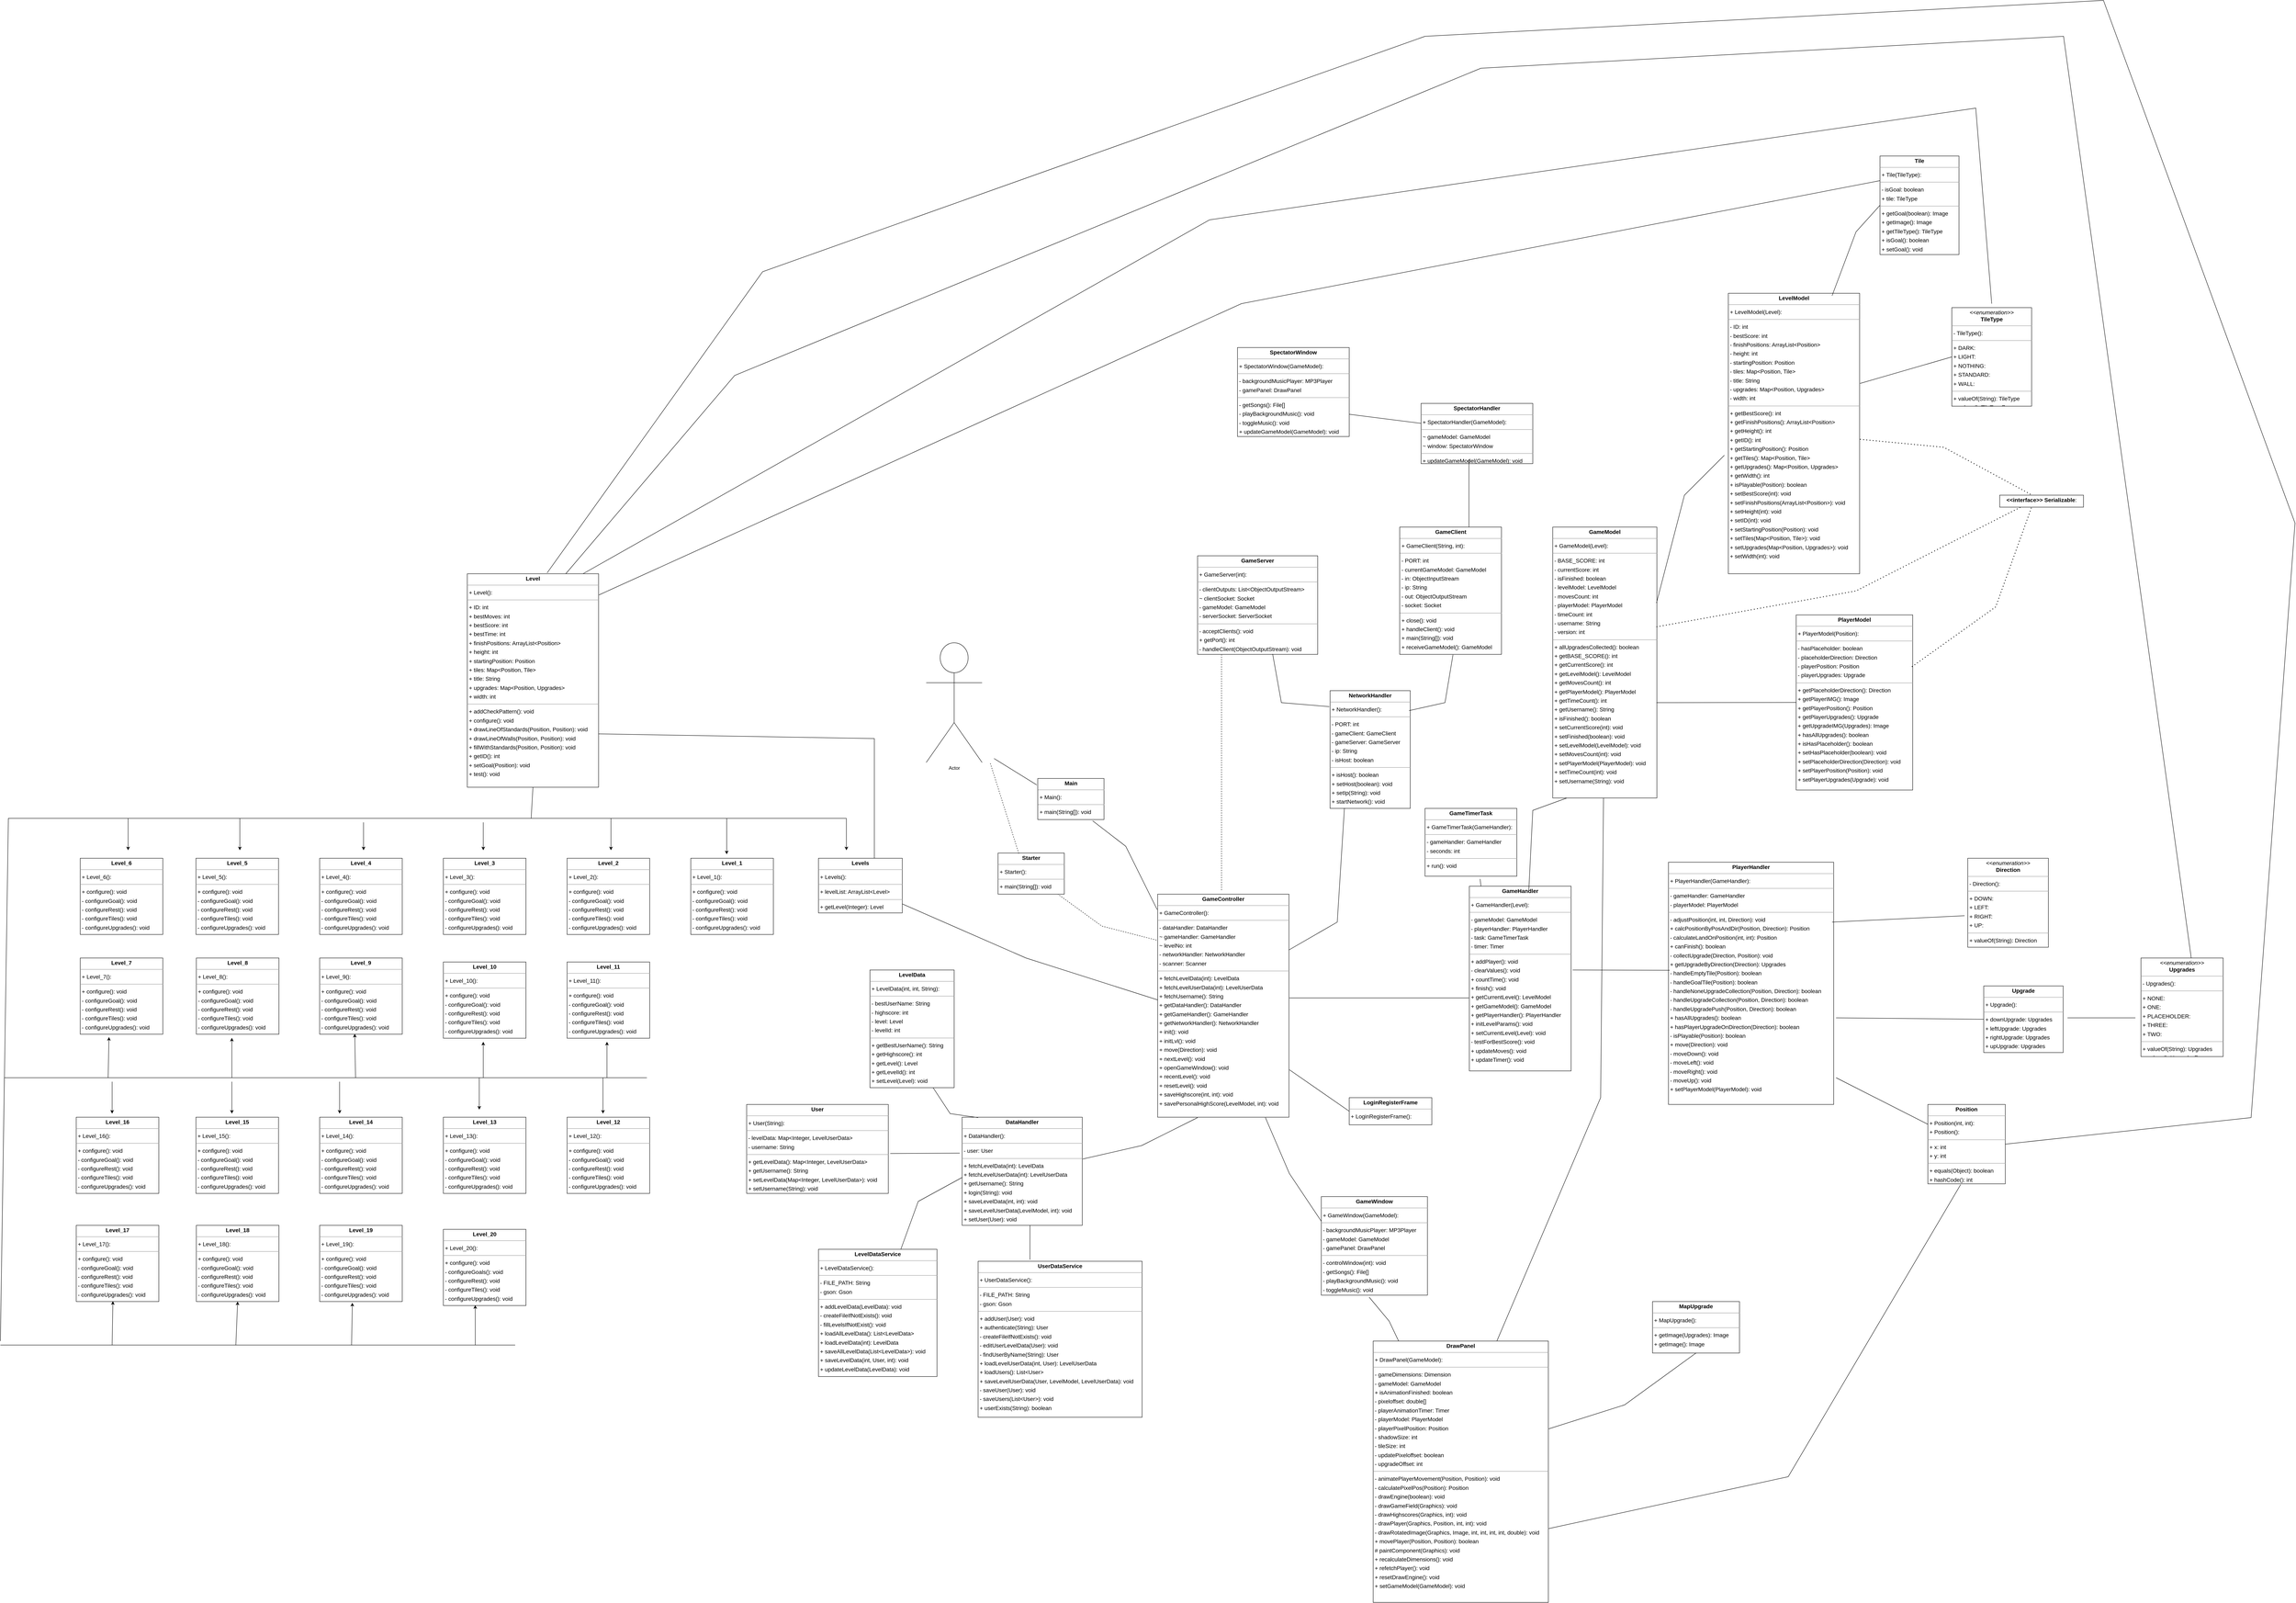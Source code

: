 <mxfile version="24.6.1" type="device">
  <diagram id="2Haup7I3V-pH_OVL40q9" name="Seite-1">
    <mxGraphModel dx="-2732" dy="1960" grid="1" gridSize="10" guides="1" tooltips="1" connect="1" arrows="1" fold="1" page="0" pageScale="1" pageWidth="827" pageHeight="1169" background="none" math="0" shadow="0">
      <root>
        <mxCell id="0" />
        <mxCell id="1" parent="0" />
        <mxCell id="node36" value="&lt;p style=&quot;margin:0px;margin-top:4px;text-align:center;&quot;&gt;&lt;b&gt;DataHandler&lt;/b&gt;&lt;/p&gt;&lt;hr size=&quot;1&quot;/&gt;&lt;p style=&quot;margin:0 0 0 4px;line-height:1.6;&quot;&gt;+ DataHandler(): &lt;/p&gt;&lt;hr size=&quot;1&quot;/&gt;&lt;p style=&quot;margin:0 0 0 4px;line-height:1.6;&quot;&gt;- user: User&lt;/p&gt;&lt;hr size=&quot;1&quot;/&gt;&lt;p style=&quot;margin:0 0 0 4px;line-height:1.6;&quot;&gt;+ fetchLevelData(int): LevelData&lt;br/&gt;+ fetchLevelUserData(int): LevelUserData&lt;br/&gt;+ getUsername(): String&lt;br/&gt;+ login(String): void&lt;br/&gt;+ saveLevelData(int, int): void&lt;br/&gt;+ saveLevelUserData(LevelModel, int): void&lt;br/&gt;+ setUser(User): void&lt;/p&gt;" style="verticalAlign=top;align=left;overflow=fill;fontSize=14;fontFamily=Helvetica;html=1;rounded=0;shadow=0;comic=0;labelBackgroundColor=none;strokeWidth=1;" parent="1" vertex="1">
          <mxGeometry x="8130" y="2739" width="301" height="271" as="geometry" />
        </mxCell>
        <mxCell id="node6" value="&lt;p style=&quot;margin:0px;margin-top:4px;text-align:center;&quot;&gt;&lt;i&gt;&amp;lt;&amp;lt;enumeration&amp;gt;&amp;gt;&lt;/i&gt;&lt;br/&gt;&lt;b&gt;Direction&lt;/b&gt;&lt;/p&gt;&lt;hr size=&quot;1&quot;/&gt;&lt;p style=&quot;margin:0 0 0 4px;line-height:1.6;&quot;&gt;- Direction(): &lt;/p&gt;&lt;hr size=&quot;1&quot;/&gt;&lt;p style=&quot;margin:0 0 0 4px;line-height:1.6;&quot;&gt;+ DOWN: &lt;br/&gt;+ LEFT: &lt;br/&gt;+ RIGHT: &lt;br/&gt;+ UP: &lt;/p&gt;&lt;hr size=&quot;1&quot;/&gt;&lt;p style=&quot;margin:0 0 0 4px;line-height:1.6;&quot;&gt;+ valueOf(String): Direction&lt;br/&gt;+ values(): Direction[]&lt;/p&gt;" style="verticalAlign=top;align=left;overflow=fill;fontSize=14;fontFamily=Helvetica;html=1;rounded=0;shadow=0;comic=0;labelBackgroundColor=none;strokeWidth=1;" parent="1" vertex="1">
          <mxGeometry x="10650" y="2090" width="202" height="223" as="geometry" />
        </mxCell>
        <mxCell id="node39" value="&lt;p style=&quot;margin:0px;margin-top:4px;text-align:center;&quot;&gt;&lt;b&gt;DrawPanel&lt;/b&gt;&lt;/p&gt;&lt;hr size=&quot;1&quot;/&gt;&lt;p style=&quot;margin:0 0 0 4px;line-height:1.6;&quot;&gt;+ DrawPanel(GameModel): &lt;/p&gt;&lt;hr size=&quot;1&quot;/&gt;&lt;p style=&quot;margin:0 0 0 4px;line-height:1.6;&quot;&gt;- gameDimensions: Dimension&lt;br/&gt;- gameModel: GameModel&lt;br/&gt;+ isAnimationFinished: boolean&lt;br/&gt;- pixeloffset: double[]&lt;br/&gt;- playerAnimationTimer: Timer&lt;br/&gt;- playerModel: PlayerModel&lt;br/&gt;- playerPixelPosition: Position&lt;br/&gt;- shadowSize: int&lt;br/&gt;- tileSize: int&lt;br/&gt;- updatePixeloffset: boolean&lt;br/&gt;- upgradeOffset: int&lt;/p&gt;&lt;hr size=&quot;1&quot;/&gt;&lt;p style=&quot;margin:0 0 0 4px;line-height:1.6;&quot;&gt;- animatePlayerMovement(Position, Position): void&lt;br/&gt;- calculatePixelPos(Position): Position&lt;br/&gt;- drawEngine(boolean): void&lt;br/&gt;- drawGameField(Graphics): void&lt;br/&gt;- drawHighscores(Graphics, int): void&lt;br/&gt;- drawPlayer(Graphics, Position, int, int): void&lt;br/&gt;- drawRotatedImage(Graphics, Image, int, int, int, int, double): void&lt;br/&gt;+ movePlayer(Position, Position): boolean&lt;br/&gt;# paintComponent(Graphics): void&lt;br/&gt;+ recalculateDimensions(): void&lt;br/&gt;+ refetchPlayer(): void&lt;br/&gt;+ resetDrawEngine(): void&lt;br/&gt;+ setGameModel(GameModel): void&lt;/p&gt;" style="verticalAlign=top;align=left;overflow=fill;fontSize=14;fontFamily=Helvetica;html=1;rounded=0;shadow=0;comic=0;labelBackgroundColor=none;strokeWidth=1;" parent="1" vertex="1">
          <mxGeometry x="9160" y="3300" width="439" height="655" as="geometry" />
        </mxCell>
        <mxCell id="node48" value="&lt;p style=&quot;margin:0px;margin-top:4px;text-align:center;&quot;&gt;&lt;b&gt;GameClient&lt;/b&gt;&lt;/p&gt;&lt;hr size=&quot;1&quot;/&gt;&lt;p style=&quot;margin:0 0 0 4px;line-height:1.6;&quot;&gt;+ GameClient(String, int): &lt;/p&gt;&lt;hr size=&quot;1&quot;/&gt;&lt;p style=&quot;margin:0 0 0 4px;line-height:1.6;&quot;&gt;- PORT: int&lt;br/&gt;- currentGameModel: GameModel&lt;br/&gt;- in: ObjectInputStream&lt;br/&gt;- ip: String&lt;br/&gt;- out: ObjectOutputStream&lt;br/&gt;- socket: Socket&lt;/p&gt;&lt;hr size=&quot;1&quot;/&gt;&lt;p style=&quot;margin:0 0 0 4px;line-height:1.6;&quot;&gt;+ close(): void&lt;br/&gt;+ handleClient(): void&lt;br/&gt;+ main(String[]): void&lt;br/&gt;+ receiveGameModel(): GameModel&lt;/p&gt;" style="verticalAlign=top;align=left;overflow=fill;fontSize=14;fontFamily=Helvetica;html=1;rounded=0;shadow=0;comic=0;labelBackgroundColor=none;strokeWidth=1;" parent="1" vertex="1">
          <mxGeometry x="9226.5" y="1260" width="255" height="319" as="geometry" />
        </mxCell>
        <mxCell id="node4" value="&lt;p style=&quot;margin:0px;margin-top:4px;text-align:center;&quot;&gt;&lt;b&gt;GameController&lt;/b&gt;&lt;/p&gt;&lt;hr size=&quot;1&quot;/&gt;&lt;p style=&quot;margin:0 0 0 4px;line-height:1.6;&quot;&gt;+ GameController(): &lt;/p&gt;&lt;hr size=&quot;1&quot;/&gt;&lt;p style=&quot;margin:0 0 0 4px;line-height:1.6;&quot;&gt;- dataHandler: DataHandler&lt;br/&gt;~ gameHandler: GameHandler&lt;br/&gt;~ levelNo: int&lt;br/&gt;- networkHandler: NetworkHandler&lt;br/&gt;- scanner: Scanner&lt;/p&gt;&lt;hr size=&quot;1&quot;/&gt;&lt;p style=&quot;margin:0 0 0 4px;line-height:1.6;&quot;&gt;+ fetchLevelData(int): LevelData&lt;br/&gt;+ fetchLevelUserData(int): LevelUserData&lt;br/&gt;+ fetchUsername(): String&lt;br/&gt;+ getDataHandler(): DataHandler&lt;br/&gt;+ getGameHandler(): GameHandler&lt;br/&gt;+ getNetworkHandler(): NetworkHandler&lt;br/&gt;+ init(): void&lt;br/&gt;+ initLvl(): void&lt;br/&gt;+ move(Direction): void&lt;br/&gt;+ nextLevel(): void&lt;br/&gt;+ openGameWindow(): void&lt;br/&gt;+ recentLevel(): void&lt;br/&gt;+ resetLevel(): void&lt;br/&gt;+ saveHighscore(int, int): void&lt;br/&gt;+ savePersonalHighScore(LevelModel, int): void&lt;/p&gt;" style="verticalAlign=top;align=left;overflow=fill;fontSize=14;fontFamily=Helvetica;html=1;rounded=0;shadow=0;comic=0;labelBackgroundColor=none;strokeWidth=1;" parent="1" vertex="1">
          <mxGeometry x="8620" y="2180" width="329" height="559" as="geometry" />
        </mxCell>
        <mxCell id="node17" value="&lt;p style=&quot;margin:0px;margin-top:4px;text-align:center;&quot;&gt;&lt;b&gt;GameHandler&lt;/b&gt;&lt;/p&gt;&lt;hr size=&quot;1&quot;/&gt;&lt;p style=&quot;margin:0 0 0 4px;line-height:1.6;&quot;&gt;+ GameHandler(Level): &lt;/p&gt;&lt;hr size=&quot;1&quot;/&gt;&lt;p style=&quot;margin:0 0 0 4px;line-height:1.6;&quot;&gt;- gameModel: GameModel&lt;br/&gt;- playerHandler: PlayerHandler&lt;br/&gt;- task: GameTimerTask&lt;br/&gt;- timer: Timer&lt;/p&gt;&lt;hr size=&quot;1&quot;/&gt;&lt;p style=&quot;margin:0 0 0 4px;line-height:1.6;&quot;&gt;+ addPlayer(): void&lt;br/&gt;- clearValues(): void&lt;br/&gt;+ countTime(): void&lt;br/&gt;+ finish(): void&lt;br/&gt;+ getCurrentLevel(): LevelModel&lt;br/&gt;+ getGameModel(): GameModel&lt;br/&gt;+ getPlayerHandler(): PlayerHandler&lt;br/&gt;+ initLevelParams(): void&lt;br/&gt;+ setCurrentLevel(Level): void&lt;br/&gt;- testForBestScore(): void&lt;br/&gt;+ updateMoves(): void&lt;br/&gt;+ updateTimer(): void&lt;/p&gt;" style="verticalAlign=top;align=left;overflow=fill;fontSize=14;fontFamily=Helvetica;html=1;rounded=0;shadow=0;comic=0;labelBackgroundColor=none;strokeWidth=1;" parent="1" vertex="1">
          <mxGeometry x="9401" y="2160" width="255" height="463" as="geometry" />
        </mxCell>
        <mxCell id="node8" value="&lt;p style=&quot;margin:0px;margin-top:4px;text-align:center;&quot;&gt;&lt;b&gt;GameModel&lt;/b&gt;&lt;/p&gt;&lt;hr size=&quot;1&quot;/&gt;&lt;p style=&quot;margin:0 0 0 4px;line-height:1.6;&quot;&gt;+ GameModel(Level): &lt;/p&gt;&lt;hr size=&quot;1&quot;/&gt;&lt;p style=&quot;margin:0 0 0 4px;line-height:1.6;&quot;&gt;- BASE_SCORE: int&lt;br/&gt;- currentScore: int&lt;br/&gt;- isFinished: boolean&lt;br/&gt;- levelModel: LevelModel&lt;br/&gt;- movesCount: int&lt;br/&gt;- playerModel: PlayerModel&lt;br/&gt;- timeCount: int&lt;br/&gt;- username: String&lt;br/&gt;- version: int&lt;/p&gt;&lt;hr size=&quot;1&quot;/&gt;&lt;p style=&quot;margin:0 0 0 4px;line-height:1.6;&quot;&gt;+ allUpgradesCollected(): boolean&lt;br/&gt;+ getBASE_SCORE(): int&lt;br/&gt;+ getCurrentScore(): int&lt;br/&gt;+ getLevelModel(): LevelModel&lt;br/&gt;+ getMovesCount(): int&lt;br/&gt;+ getPlayerModel(): PlayerModel&lt;br/&gt;+ getTimeCount(): int&lt;br/&gt;+ getUsername(): String&lt;br/&gt;+ isFinished(): boolean&lt;br/&gt;+ setCurrentScore(int): void&lt;br/&gt;+ setFinished(boolean): void&lt;br/&gt;+ setLevelModel(LevelModel): void&lt;br/&gt;+ setMovesCount(int): void&lt;br/&gt;+ setPlayerModel(PlayerModel): void&lt;br/&gt;+ setTimeCount(int): void&lt;br/&gt;+ setUsername(String): void&lt;/p&gt;" style="verticalAlign=top;align=left;overflow=fill;fontSize=14;fontFamily=Helvetica;html=1;rounded=0;shadow=0;comic=0;labelBackgroundColor=none;strokeWidth=1;" parent="1" vertex="1">
          <mxGeometry x="9610" y="1260" width="261" height="679" as="geometry" />
        </mxCell>
        <mxCell id="node40" value="&lt;p style=&quot;margin:0px;margin-top:4px;text-align:center;&quot;&gt;&lt;b&gt;GameServer&lt;/b&gt;&lt;/p&gt;&lt;hr size=&quot;1&quot;/&gt;&lt;p style=&quot;margin:0 0 0 4px;line-height:1.6;&quot;&gt;+ GameServer(int): &lt;/p&gt;&lt;hr size=&quot;1&quot;/&gt;&lt;p style=&quot;margin:0 0 0 4px;line-height:1.6;&quot;&gt;- clientOutputs: List&amp;lt;ObjectOutputStream&amp;gt;&lt;br/&gt;~ clientSocket: Socket&lt;br/&gt;- gameModel: GameModel&lt;br/&gt;- serverSocket: ServerSocket&lt;/p&gt;&lt;hr size=&quot;1&quot;/&gt;&lt;p style=&quot;margin:0 0 0 4px;line-height:1.6;&quot;&gt;- acceptClients(): void&lt;br/&gt;+ getPort(): int&lt;br/&gt;- handleClient(ObjectOutputStream): void&lt;/p&gt;" style="verticalAlign=top;align=left;overflow=fill;fontSize=14;fontFamily=Helvetica;html=1;rounded=0;shadow=0;comic=0;labelBackgroundColor=none;strokeWidth=1;" parent="1" vertex="1">
          <mxGeometry x="8720" y="1332" width="301" height="247" as="geometry" />
        </mxCell>
        <mxCell id="node20" value="&lt;p style=&quot;margin:0px;margin-top:4px;text-align:center;&quot;&gt;&lt;b&gt;GameTimerTask&lt;/b&gt;&lt;/p&gt;&lt;hr size=&quot;1&quot;/&gt;&lt;p style=&quot;margin:0 0 0 4px;line-height:1.6;&quot;&gt;+ GameTimerTask(GameHandler): &lt;/p&gt;&lt;hr size=&quot;1&quot;/&gt;&lt;p style=&quot;margin:0 0 0 4px;line-height:1.6;&quot;&gt;- gameHandler: GameHandler&lt;br/&gt;- seconds: int&lt;/p&gt;&lt;hr size=&quot;1&quot;/&gt;&lt;p style=&quot;margin:0 0 0 4px;line-height:1.6;&quot;&gt;+ run(): void&lt;/p&gt;" style="verticalAlign=top;align=left;overflow=fill;fontSize=14;fontFamily=Helvetica;html=1;rounded=0;shadow=0;comic=0;labelBackgroundColor=none;strokeWidth=1;" parent="1" vertex="1">
          <mxGeometry x="9290" y="1965" width="230" height="170" as="geometry" />
        </mxCell>
        <mxCell id="node28" value="&lt;p style=&quot;margin:0px;margin-top:4px;text-align:center;&quot;&gt;&lt;b&gt;GameWindow&lt;/b&gt;&lt;/p&gt;&lt;hr size=&quot;1&quot;/&gt;&lt;p style=&quot;margin:0 0 0 4px;line-height:1.6;&quot;&gt;+ GameWindow(GameModel): &lt;/p&gt;&lt;hr size=&quot;1&quot;/&gt;&lt;p style=&quot;margin:0 0 0 4px;line-height:1.6;&quot;&gt;- backgroundMusicPlayer: MP3Player&lt;br/&gt;- gameModel: GameModel&lt;br/&gt;- gamePanel: DrawPanel&lt;/p&gt;&lt;hr size=&quot;1&quot;/&gt;&lt;p style=&quot;margin:0 0 0 4px;line-height:1.6;&quot;&gt;- controlWindow(int): void&lt;br/&gt;- getSongs(): File[]&lt;br/&gt;- playBackgroundMusic(): void&lt;br/&gt;- toggleMusic(): void&lt;/p&gt;" style="verticalAlign=top;align=left;overflow=fill;fontSize=14;fontFamily=Helvetica;html=1;rounded=0;shadow=0;comic=0;labelBackgroundColor=none;strokeWidth=1;" parent="1" vertex="1">
          <mxGeometry x="9030" y="2938" width="266" height="247" as="geometry" />
        </mxCell>
        <mxCell id="node55" value="&lt;p style=&quot;margin:0px;margin-top:4px;text-align:center;&quot;&gt;&lt;b&gt;Level&lt;/b&gt;&lt;/p&gt;&lt;hr size=&quot;1&quot;/&gt;&lt;p style=&quot;margin:0 0 0 4px;line-height:1.6;&quot;&gt;+ Level(): &lt;/p&gt;&lt;hr size=&quot;1&quot;/&gt;&lt;p style=&quot;margin:0 0 0 4px;line-height:1.6;&quot;&gt;+ ID: int&lt;br/&gt;+ bestMoves: int&lt;br/&gt;+ bestScore: int&lt;br/&gt;+ bestTime: int&lt;br/&gt;+ finishPositions: ArrayList&amp;lt;Position&amp;gt;&lt;br/&gt;+ height: int&lt;br/&gt;+ startingPosition: Position&lt;br/&gt;+ tiles: Map&amp;lt;Position, Tile&amp;gt;&lt;br/&gt;+ title: String&lt;br/&gt;+ upgrades: Map&amp;lt;Position, Upgrades&amp;gt;&lt;br/&gt;+ width: int&lt;/p&gt;&lt;hr size=&quot;1&quot;/&gt;&lt;p style=&quot;margin:0 0 0 4px;line-height:1.6;&quot;&gt;+ addCheckPattern(): void&lt;br/&gt;+ configure(): void&lt;br/&gt;+ drawLineOfStandards(Position, Position): void&lt;br/&gt;+ drawLineOfWalls(Position, Position): void&lt;br/&gt;+ fillWithStandards(Position, Position): void&lt;br/&gt;+ getID(): int&lt;br/&gt;+ setGoal(Position): void&lt;br/&gt;+ test(): void&lt;/p&gt;" style="verticalAlign=top;align=left;overflow=fill;fontSize=14;fontFamily=Helvetica;html=1;rounded=0;shadow=0;comic=0;labelBackgroundColor=none;strokeWidth=1;" parent="1" vertex="1">
          <mxGeometry x="6890" y="1377" width="329" height="535" as="geometry" />
        </mxCell>
        <mxCell id="node13" value="&lt;p style=&quot;margin:0px;margin-top:4px;text-align:center;&quot;&gt;&lt;b&gt;LevelData&lt;/b&gt;&lt;/p&gt;&lt;hr size=&quot;1&quot;/&gt;&lt;p style=&quot;margin:0 0 0 4px;line-height:1.6;&quot;&gt;+ LevelData(int, int, String): &lt;/p&gt;&lt;hr size=&quot;1&quot;/&gt;&lt;p style=&quot;margin:0 0 0 4px;line-height:1.6;&quot;&gt;- bestUserName: String&lt;br/&gt;- highscore: int&lt;br/&gt;- level: Level&lt;br/&gt;- levelId: int&lt;/p&gt;&lt;hr size=&quot;1&quot;/&gt;&lt;p style=&quot;margin:0 0 0 4px;line-height:1.6;&quot;&gt;+ getBestUserName(): String&lt;br/&gt;+ getHighscore(): int&lt;br/&gt;+ getLevel(): Level&lt;br/&gt;+ getLevelId(): int&lt;br/&gt;+ setLevel(Level): void&lt;/p&gt;" style="verticalAlign=top;align=left;overflow=fill;fontSize=14;fontFamily=Helvetica;html=1;rounded=0;shadow=0;comic=0;labelBackgroundColor=none;strokeWidth=1;" parent="1" vertex="1">
          <mxGeometry x="7899" y="2370" width="211" height="295" as="geometry" />
        </mxCell>
        <mxCell id="node18" value="&lt;p style=&quot;margin:0px;margin-top:4px;text-align:center;&quot;&gt;&lt;b&gt;LevelDataService&lt;/b&gt;&lt;/p&gt;&lt;hr size=&quot;1&quot;/&gt;&lt;p style=&quot;margin:0 0 0 4px;line-height:1.6;&quot;&gt;+ LevelDataService(): &lt;/p&gt;&lt;hr size=&quot;1&quot;/&gt;&lt;p style=&quot;margin:0 0 0 4px;line-height:1.6;&quot;&gt;- FILE_PATH: String&lt;br/&gt;- gson: Gson&lt;/p&gt;&lt;hr size=&quot;1&quot;/&gt;&lt;p style=&quot;margin:0 0 0 4px;line-height:1.6;&quot;&gt;+ addLevelData(LevelData): void&lt;br/&gt;- createFileIfNotExists(): void&lt;br/&gt;- fillLevelsIfNotExist(): void&lt;br/&gt;+ loadAllLevelData(): List&amp;lt;LevelData&amp;gt;&lt;br/&gt;+ loadLevelData(int): LevelData&lt;br/&gt;+ saveAllLevelData(List&amp;lt;LevelData&amp;gt;): void&lt;br/&gt;+ saveLevelData(int, User, int): void&lt;br/&gt;+ updateLevelData(LevelData): void&lt;/p&gt;" style="verticalAlign=top;align=left;overflow=fill;fontSize=14;fontFamily=Helvetica;html=1;rounded=0;shadow=0;comic=0;labelBackgroundColor=none;strokeWidth=1;" parent="1" vertex="1">
          <mxGeometry x="7770" y="3070" width="297" height="319" as="geometry" />
        </mxCell>
        <mxCell id="node12" value="&lt;p style=&quot;margin:0px;margin-top:4px;text-align:center;&quot;&gt;&lt;b&gt;LevelModel&lt;/b&gt;&lt;/p&gt;&lt;hr size=&quot;1&quot;/&gt;&lt;p style=&quot;margin:0 0 0 4px;line-height:1.6;&quot;&gt;+ LevelModel(Level): &lt;/p&gt;&lt;hr size=&quot;1&quot;/&gt;&lt;p style=&quot;margin:0 0 0 4px;line-height:1.6;&quot;&gt;- ID: int&lt;br/&gt;- bestScore: int&lt;br/&gt;- finishPositions: ArrayList&amp;lt;Position&amp;gt;&lt;br/&gt;- height: int&lt;br/&gt;- startingPosition: Position&lt;br/&gt;- tiles: Map&amp;lt;Position, Tile&amp;gt;&lt;br/&gt;- title: String&lt;br/&gt;- upgrades: Map&amp;lt;Position, Upgrades&amp;gt;&lt;br/&gt;- width: int&lt;/p&gt;&lt;hr size=&quot;1&quot;/&gt;&lt;p style=&quot;margin:0 0 0 4px;line-height:1.6;&quot;&gt;+ getBestScore(): int&lt;br/&gt;+ getFinishPositions(): ArrayList&amp;lt;Position&amp;gt;&lt;br/&gt;+ getHeight(): int&lt;br/&gt;+ getID(): int&lt;br/&gt;+ getStartingPosition(): Position&lt;br/&gt;+ getTiles(): Map&amp;lt;Position, Tile&amp;gt;&lt;br/&gt;+ getUpgrades(): Map&amp;lt;Position, Upgrades&amp;gt;&lt;br/&gt;+ getWidth(): int&lt;br/&gt;+ isPlayable(Position): boolean&lt;br/&gt;+ setBestScore(int): void&lt;br/&gt;+ setFinishPositions(ArrayList&amp;lt;Position&amp;gt;): void&lt;br/&gt;+ setHeight(int): void&lt;br/&gt;+ setID(int): void&lt;br/&gt;+ setStartingPosition(Position): void&lt;br/&gt;+ setTiles(Map&amp;lt;Position, Tile&amp;gt;): void&lt;br/&gt;+ setUpgrades(Map&amp;lt;Position, Upgrades&amp;gt;): void&lt;br/&gt;+ setWidth(int): void&lt;/p&gt;" style="verticalAlign=top;align=left;overflow=fill;fontSize=14;fontFamily=Helvetica;html=1;rounded=0;shadow=0;comic=0;labelBackgroundColor=none;strokeWidth=1;" parent="1" vertex="1">
          <mxGeometry x="10050" y="674" width="329" height="703" as="geometry" />
        </mxCell>
        <mxCell id="node5" value="&lt;p style=&quot;margin:0px;margin-top:4px;text-align:center;&quot;&gt;&lt;b&gt;Level_1&lt;/b&gt;&lt;/p&gt;&lt;hr size=&quot;1&quot;/&gt;&lt;p style=&quot;margin:0 0 0 4px;line-height:1.6;&quot;&gt;+ Level_1(): &lt;/p&gt;&lt;hr size=&quot;1&quot;/&gt;&lt;p style=&quot;margin:0 0 0 4px;line-height:1.6;&quot;&gt;+ configure(): void&lt;br/&gt;- configureGoal(): void&lt;br/&gt;- configureRest(): void&lt;br/&gt;- configureTiles(): void&lt;br/&gt;- configureUpgrades(): void&lt;/p&gt;" style="verticalAlign=top;align=left;overflow=fill;fontSize=14;fontFamily=Helvetica;html=1;rounded=0;shadow=0;comic=0;labelBackgroundColor=none;strokeWidth=1;" parent="1" vertex="1">
          <mxGeometry x="7450" y="2090" width="207" height="191" as="geometry" />
        </mxCell>
        <mxCell id="node21" value="&lt;p style=&quot;margin:0px;margin-top:4px;text-align:center;&quot;&gt;&lt;b&gt;Level_10&lt;/b&gt;&lt;/p&gt;&lt;hr size=&quot;1&quot;/&gt;&lt;p style=&quot;margin:0 0 0 4px;line-height:1.6;&quot;&gt;+ Level_10(): &lt;/p&gt;&lt;hr size=&quot;1&quot;/&gt;&lt;p style=&quot;margin:0 0 0 4px;line-height:1.6;&quot;&gt;+ configure(): void&lt;br/&gt;- configureGoal(): void&lt;br/&gt;- configureRest(): void&lt;br/&gt;- configureTiles(): void&lt;br/&gt;- configureUpgrades(): void&lt;/p&gt;" style="verticalAlign=top;align=left;overflow=fill;fontSize=14;fontFamily=Helvetica;html=1;rounded=0;shadow=0;comic=0;labelBackgroundColor=none;strokeWidth=1;" parent="1" vertex="1">
          <mxGeometry x="6830" y="2350" width="207" height="191" as="geometry" />
        </mxCell>
        <mxCell id="node49" value="&lt;p style=&quot;margin:0px;margin-top:4px;text-align:center;&quot;&gt;&lt;b&gt;Level_11&lt;/b&gt;&lt;/p&gt;&lt;hr size=&quot;1&quot;/&gt;&lt;p style=&quot;margin:0 0 0 4px;line-height:1.6;&quot;&gt;+ Level_11(): &lt;/p&gt;&lt;hr size=&quot;1&quot;/&gt;&lt;p style=&quot;margin:0 0 0 4px;line-height:1.6;&quot;&gt;+ configure(): void&lt;br/&gt;- configureGoal(): void&lt;br/&gt;- configureRest(): void&lt;br/&gt;- configureTiles(): void&lt;br/&gt;- configureUpgrades(): void&lt;/p&gt;" style="verticalAlign=top;align=left;overflow=fill;fontSize=14;fontFamily=Helvetica;html=1;rounded=0;shadow=0;comic=0;labelBackgroundColor=none;strokeWidth=1;" parent="1" vertex="1">
          <mxGeometry x="7140" y="2350" width="207" height="191" as="geometry" />
        </mxCell>
        <mxCell id="node56" value="&lt;p style=&quot;margin:0px;margin-top:4px;text-align:center;&quot;&gt;&lt;b&gt;Level_12&lt;/b&gt;&lt;/p&gt;&lt;hr size=&quot;1&quot;/&gt;&lt;p style=&quot;margin:0 0 0 4px;line-height:1.6;&quot;&gt;+ Level_12(): &lt;/p&gt;&lt;hr size=&quot;1&quot;/&gt;&lt;p style=&quot;margin:0 0 0 4px;line-height:1.6;&quot;&gt;+ configure(): void&lt;br/&gt;- configureGoal(): void&lt;br/&gt;- configureRest(): void&lt;br/&gt;- configureTiles(): void&lt;br/&gt;- configureUpgrades(): void&lt;/p&gt;" style="verticalAlign=top;align=left;overflow=fill;fontSize=14;fontFamily=Helvetica;html=1;rounded=0;shadow=0;comic=0;labelBackgroundColor=none;strokeWidth=1;" parent="1" vertex="1">
          <mxGeometry x="7140" y="2739" width="207" height="191" as="geometry" />
        </mxCell>
        <mxCell id="node23" value="&lt;p style=&quot;margin:0px;margin-top:4px;text-align:center;&quot;&gt;&lt;b&gt;Level_13&lt;/b&gt;&lt;/p&gt;&lt;hr size=&quot;1&quot;/&gt;&lt;p style=&quot;margin:0 0 0 4px;line-height:1.6;&quot;&gt;+ Level_13(): &lt;/p&gt;&lt;hr size=&quot;1&quot;/&gt;&lt;p style=&quot;margin:0 0 0 4px;line-height:1.6;&quot;&gt;+ configure(): void&lt;br/&gt;- configureGoal(): void&lt;br/&gt;- configureRest(): void&lt;br/&gt;- configureTiles(): void&lt;br/&gt;- configureUpgrades(): void&lt;/p&gt;" style="verticalAlign=top;align=left;overflow=fill;fontSize=14;fontFamily=Helvetica;html=1;rounded=0;shadow=0;comic=0;labelBackgroundColor=none;strokeWidth=1;" parent="1" vertex="1">
          <mxGeometry x="6830" y="2739" width="207" height="191" as="geometry" />
        </mxCell>
        <mxCell id="node50" value="&lt;p style=&quot;margin:0px;margin-top:4px;text-align:center;&quot;&gt;&lt;b&gt;Level_14&lt;/b&gt;&lt;/p&gt;&lt;hr size=&quot;1&quot;/&gt;&lt;p style=&quot;margin:0 0 0 4px;line-height:1.6;&quot;&gt;+ Level_14(): &lt;/p&gt;&lt;hr size=&quot;1&quot;/&gt;&lt;p style=&quot;margin:0 0 0 4px;line-height:1.6;&quot;&gt;+ configure(): void&lt;br/&gt;- configureGoal(): void&lt;br/&gt;- configureRest(): void&lt;br/&gt;- configureTiles(): void&lt;br/&gt;- configureUpgrades(): void&lt;/p&gt;" style="verticalAlign=top;align=left;overflow=fill;fontSize=14;fontFamily=Helvetica;html=1;rounded=0;shadow=0;comic=0;labelBackgroundColor=none;strokeWidth=1;" parent="1" vertex="1">
          <mxGeometry x="6520" y="2739" width="207" height="191" as="geometry" />
        </mxCell>
        <mxCell id="node52" value="&lt;p style=&quot;margin:0px;margin-top:4px;text-align:center;&quot;&gt;&lt;b&gt;Level_15&lt;/b&gt;&lt;/p&gt;&lt;hr size=&quot;1&quot;/&gt;&lt;p style=&quot;margin:0 0 0 4px;line-height:1.6;&quot;&gt;+ Level_15(): &lt;/p&gt;&lt;hr size=&quot;1&quot;/&gt;&lt;p style=&quot;margin:0 0 0 4px;line-height:1.6;&quot;&gt;+ configure(): void&lt;br/&gt;- configureGoal(): void&lt;br/&gt;- configureRest(): void&lt;br/&gt;- configureTiles(): void&lt;br/&gt;- configureUpgrades(): void&lt;/p&gt;" style="verticalAlign=top;align=left;overflow=fill;fontSize=14;fontFamily=Helvetica;html=1;rounded=0;shadow=0;comic=0;labelBackgroundColor=none;strokeWidth=1;" parent="1" vertex="1">
          <mxGeometry x="6210" y="2739" width="207" height="191" as="geometry" />
        </mxCell>
        <mxCell id="node27" value="&lt;p style=&quot;margin:0px;margin-top:4px;text-align:center;&quot;&gt;&lt;b&gt;Level_16&lt;/b&gt;&lt;/p&gt;&lt;hr size=&quot;1&quot;/&gt;&lt;p style=&quot;margin:0 0 0 4px;line-height:1.6;&quot;&gt;+ Level_16(): &lt;/p&gt;&lt;hr size=&quot;1&quot;/&gt;&lt;p style=&quot;margin:0 0 0 4px;line-height:1.6;&quot;&gt;+ configure(): void&lt;br/&gt;- configureGoal(): void&lt;br/&gt;- configureRest(): void&lt;br/&gt;- configureTiles(): void&lt;br/&gt;- configureUpgrades(): void&lt;/p&gt;" style="verticalAlign=top;align=left;overflow=fill;fontSize=14;fontFamily=Helvetica;html=1;rounded=0;shadow=0;comic=0;labelBackgroundColor=none;strokeWidth=1;" parent="1" vertex="1">
          <mxGeometry x="5910" y="2739" width="207" height="191" as="geometry" />
        </mxCell>
        <mxCell id="node34" value="&lt;p style=&quot;margin:0px;margin-top:4px;text-align:center;&quot;&gt;&lt;b&gt;Level_17&lt;/b&gt;&lt;/p&gt;&lt;hr size=&quot;1&quot;/&gt;&lt;p style=&quot;margin:0 0 0 4px;line-height:1.6;&quot;&gt;+ Level_17(): &lt;/p&gt;&lt;hr size=&quot;1&quot;/&gt;&lt;p style=&quot;margin:0 0 0 4px;line-height:1.6;&quot;&gt;+ configure(): void&lt;br/&gt;- configureGoal(): void&lt;br/&gt;- configureRest(): void&lt;br/&gt;- configureTiles(): void&lt;br/&gt;- configureUpgrades(): void&lt;/p&gt;" style="verticalAlign=top;align=left;overflow=fill;fontSize=14;fontFamily=Helvetica;html=1;rounded=0;shadow=0;comic=0;labelBackgroundColor=none;strokeWidth=1;" parent="1" vertex="1">
          <mxGeometry x="5910" y="3010" width="207" height="191" as="geometry" />
        </mxCell>
        <mxCell id="node1" value="&lt;p style=&quot;margin:0px;margin-top:4px;text-align:center;&quot;&gt;&lt;b&gt;Level_18&lt;/b&gt;&lt;/p&gt;&lt;hr size=&quot;1&quot;/&gt;&lt;p style=&quot;margin:0 0 0 4px;line-height:1.6;&quot;&gt;+ Level_18(): &lt;/p&gt;&lt;hr size=&quot;1&quot;/&gt;&lt;p style=&quot;margin:0 0 0 4px;line-height:1.6;&quot;&gt;+ configure(): void&lt;br/&gt;- configureGoal(): void&lt;br/&gt;- configureRest(): void&lt;br/&gt;- configureTiles(): void&lt;br/&gt;- configureUpgrades(): void&lt;/p&gt;" style="verticalAlign=top;align=left;overflow=fill;fontSize=14;fontFamily=Helvetica;html=1;rounded=0;shadow=0;comic=0;labelBackgroundColor=none;strokeWidth=1;" parent="1" vertex="1">
          <mxGeometry x="6211" y="3010" width="207" height="191" as="geometry" />
        </mxCell>
        <mxCell id="node22" value="&lt;p style=&quot;margin:0px;margin-top:4px;text-align:center;&quot;&gt;&lt;b&gt;Level_19&lt;/b&gt;&lt;/p&gt;&lt;hr size=&quot;1&quot;/&gt;&lt;p style=&quot;margin:0 0 0 4px;line-height:1.6;&quot;&gt;+ Level_19(): &lt;/p&gt;&lt;hr size=&quot;1&quot;/&gt;&lt;p style=&quot;margin:0 0 0 4px;line-height:1.6;&quot;&gt;+ configure(): void&lt;br/&gt;- configureGoal(): void&lt;br/&gt;- configureRest(): void&lt;br/&gt;- configureTiles(): void&lt;br/&gt;- configureUpgrades(): void&lt;/p&gt;" style="verticalAlign=top;align=left;overflow=fill;fontSize=14;fontFamily=Helvetica;html=1;rounded=0;shadow=0;comic=0;labelBackgroundColor=none;strokeWidth=1;" parent="1" vertex="1">
          <mxGeometry x="6520" y="3010" width="207" height="191" as="geometry" />
        </mxCell>
        <mxCell id="node10" value="&lt;p style=&quot;margin:0px;margin-top:4px;text-align:center;&quot;&gt;&lt;b&gt;Level_2&lt;/b&gt;&lt;/p&gt;&lt;hr size=&quot;1&quot;/&gt;&lt;p style=&quot;margin:0 0 0 4px;line-height:1.6;&quot;&gt;+ Level_2(): &lt;/p&gt;&lt;hr size=&quot;1&quot;/&gt;&lt;p style=&quot;margin:0 0 0 4px;line-height:1.6;&quot;&gt;+ configure(): void&lt;br/&gt;- configureGoal(): void&lt;br/&gt;- configureRest(): void&lt;br/&gt;- configureTiles(): void&lt;br/&gt;- configureUpgrades(): void&lt;/p&gt;" style="verticalAlign=top;align=left;overflow=fill;fontSize=14;fontFamily=Helvetica;html=1;rounded=0;shadow=0;comic=0;labelBackgroundColor=none;strokeWidth=1;" parent="1" vertex="1">
          <mxGeometry x="7140" y="2090" width="207" height="191" as="geometry" />
        </mxCell>
        <mxCell id="node14" value="&lt;p style=&quot;margin:0px;margin-top:4px;text-align:center;&quot;&gt;&lt;b&gt;Level_20&lt;/b&gt;&lt;/p&gt;&lt;hr size=&quot;1&quot;/&gt;&lt;p style=&quot;margin:0 0 0 4px;line-height:1.6;&quot;&gt;+ Level_20(): &lt;/p&gt;&lt;hr size=&quot;1&quot;/&gt;&lt;p style=&quot;margin:0 0 0 4px;line-height:1.6;&quot;&gt;+ configure(): void&lt;br/&gt;- configureGoals(): void&lt;br/&gt;- configureRest(): void&lt;br/&gt;- configureTiles(): void&lt;br/&gt;- configureUpgrades(): void&lt;/p&gt;" style="verticalAlign=top;align=left;overflow=fill;fontSize=14;fontFamily=Helvetica;html=1;rounded=0;shadow=0;comic=0;labelBackgroundColor=none;strokeWidth=1;" parent="1" vertex="1">
          <mxGeometry x="6830" y="3020" width="207" height="191" as="geometry" />
        </mxCell>
        <mxCell id="node54" value="&lt;p style=&quot;margin:0px;margin-top:4px;text-align:center;&quot;&gt;&lt;b&gt;Level_3&lt;/b&gt;&lt;/p&gt;&lt;hr size=&quot;1&quot;/&gt;&lt;p style=&quot;margin:0 0 0 4px;line-height:1.6;&quot;&gt;+ Level_3(): &lt;/p&gt;&lt;hr size=&quot;1&quot;/&gt;&lt;p style=&quot;margin:0 0 0 4px;line-height:1.6;&quot;&gt;+ configure(): void&lt;br/&gt;- configureGoal(): void&lt;br/&gt;- configureRest(): void&lt;br/&gt;- configureTiles(): void&lt;br/&gt;- configureUpgrades(): void&lt;/p&gt;" style="verticalAlign=top;align=left;overflow=fill;fontSize=14;fontFamily=Helvetica;html=1;rounded=0;shadow=0;comic=0;labelBackgroundColor=none;strokeWidth=1;" parent="1" vertex="1">
          <mxGeometry x="6830" y="2090" width="207" height="191" as="geometry" />
        </mxCell>
        <mxCell id="node29" value="&lt;p style=&quot;margin:0px;margin-top:4px;text-align:center;&quot;&gt;&lt;b&gt;Level_4&lt;/b&gt;&lt;/p&gt;&lt;hr size=&quot;1&quot;/&gt;&lt;p style=&quot;margin:0 0 0 4px;line-height:1.6;&quot;&gt;+ Level_4(): &lt;/p&gt;&lt;hr size=&quot;1&quot;/&gt;&lt;p style=&quot;margin:0 0 0 4px;line-height:1.6;&quot;&gt;+ configure(): void&lt;br/&gt;- configureGoal(): void&lt;br/&gt;- configureRest(): void&lt;br/&gt;- configureTiles(): void&lt;br/&gt;- configureUpgrades(): void&lt;/p&gt;" style="verticalAlign=top;align=left;overflow=fill;fontSize=14;fontFamily=Helvetica;html=1;rounded=0;shadow=0;comic=0;labelBackgroundColor=none;strokeWidth=1;" parent="1" vertex="1">
          <mxGeometry x="6520" y="2090" width="207" height="191" as="geometry" />
        </mxCell>
        <mxCell id="node37" value="&lt;p style=&quot;margin:0px;margin-top:4px;text-align:center;&quot;&gt;&lt;b&gt;Level_5&lt;/b&gt;&lt;/p&gt;&lt;hr size=&quot;1&quot;/&gt;&lt;p style=&quot;margin:0 0 0 4px;line-height:1.6;&quot;&gt;+ Level_5(): &lt;/p&gt;&lt;hr size=&quot;1&quot;/&gt;&lt;p style=&quot;margin:0 0 0 4px;line-height:1.6;&quot;&gt;+ configure(): void&lt;br/&gt;- configureGoal(): void&lt;br/&gt;- configureRest(): void&lt;br/&gt;- configureTiles(): void&lt;br/&gt;- configureUpgrades(): void&lt;/p&gt;" style="verticalAlign=top;align=left;overflow=fill;fontSize=14;fontFamily=Helvetica;html=1;rounded=0;shadow=0;comic=0;labelBackgroundColor=none;strokeWidth=1;" parent="1" vertex="1">
          <mxGeometry x="6210" y="2090" width="207" height="191" as="geometry" />
        </mxCell>
        <mxCell id="node42" value="&lt;p style=&quot;margin:0px;margin-top:4px;text-align:center;&quot;&gt;&lt;b&gt;Level_6&lt;/b&gt;&lt;/p&gt;&lt;hr size=&quot;1&quot;/&gt;&lt;p style=&quot;margin:0 0 0 4px;line-height:1.6;&quot;&gt;+ Level_6(): &lt;/p&gt;&lt;hr size=&quot;1&quot;/&gt;&lt;p style=&quot;margin:0 0 0 4px;line-height:1.6;&quot;&gt;+ configure(): void&lt;br/&gt;- configureGoal(): void&lt;br/&gt;- configureRest(): void&lt;br/&gt;- configureTiles(): void&lt;br/&gt;- configureUpgrades(): void&lt;/p&gt;" style="verticalAlign=top;align=left;overflow=fill;fontSize=14;fontFamily=Helvetica;html=1;rounded=0;shadow=0;comic=0;labelBackgroundColor=none;strokeWidth=1;" parent="1" vertex="1">
          <mxGeometry x="5920" y="2090" width="207" height="191" as="geometry" />
        </mxCell>
        <mxCell id="node47" value="&lt;p style=&quot;margin:0px;margin-top:4px;text-align:center;&quot;&gt;&lt;b&gt;Level_7&lt;/b&gt;&lt;/p&gt;&lt;hr size=&quot;1&quot;/&gt;&lt;p style=&quot;margin:0 0 0 4px;line-height:1.6;&quot;&gt;+ Level_7(): &lt;/p&gt;&lt;hr size=&quot;1&quot;/&gt;&lt;p style=&quot;margin:0 0 0 4px;line-height:1.6;&quot;&gt;+ configure(): void&lt;br/&gt;- configureGoal(): void&lt;br/&gt;- configureRest(): void&lt;br/&gt;- configureTiles(): void&lt;br/&gt;- configureUpgrades(): void&lt;/p&gt;" style="verticalAlign=top;align=left;overflow=fill;fontSize=14;fontFamily=Helvetica;html=1;rounded=0;shadow=0;comic=0;labelBackgroundColor=none;strokeWidth=1;" parent="1" vertex="1">
          <mxGeometry x="5920" y="2340" width="207" height="191" as="geometry" />
        </mxCell>
        <mxCell id="node43" value="&lt;p style=&quot;margin:0px;margin-top:4px;text-align:center;&quot;&gt;&lt;b&gt;Level_8&lt;/b&gt;&lt;/p&gt;&lt;hr size=&quot;1&quot;/&gt;&lt;p style=&quot;margin:0 0 0 4px;line-height:1.6;&quot;&gt;+ Level_8(): &lt;/p&gt;&lt;hr size=&quot;1&quot;/&gt;&lt;p style=&quot;margin:0 0 0 4px;line-height:1.6;&quot;&gt;+ configure(): void&lt;br/&gt;- configureGoal(): void&lt;br/&gt;- configureRest(): void&lt;br/&gt;- configureTiles(): void&lt;br/&gt;- configureUpgrades(): void&lt;/p&gt;" style="verticalAlign=top;align=left;overflow=fill;fontSize=14;fontFamily=Helvetica;html=1;rounded=0;shadow=0;comic=0;labelBackgroundColor=none;strokeWidth=1;" parent="1" vertex="1">
          <mxGeometry x="6211" y="2340" width="207" height="191" as="geometry" />
        </mxCell>
        <mxCell id="node15" value="&lt;p style=&quot;margin:0px;margin-top:4px;text-align:center;&quot;&gt;&lt;b&gt;Level_9&lt;/b&gt;&lt;/p&gt;&lt;hr size=&quot;1&quot;/&gt;&lt;p style=&quot;margin:0 0 0 4px;line-height:1.6;&quot;&gt;+ Level_9(): &lt;/p&gt;&lt;hr size=&quot;1&quot;/&gt;&lt;p style=&quot;margin:0 0 0 4px;line-height:1.6;&quot;&gt;+ configure(): void&lt;br/&gt;- configureGoal(): void&lt;br/&gt;- configureRest(): void&lt;br/&gt;- configureTiles(): void&lt;br/&gt;- configureUpgrades(): void&lt;/p&gt;" style="verticalAlign=top;align=left;overflow=fill;fontSize=14;fontFamily=Helvetica;html=1;rounded=0;shadow=0;comic=0;labelBackgroundColor=none;strokeWidth=1;" parent="1" vertex="1">
          <mxGeometry x="6520" y="2340" width="207" height="191" as="geometry" />
        </mxCell>
        <mxCell id="node33" value="&lt;p style=&quot;margin:0px;margin-top:4px;text-align:center;&quot;&gt;&lt;b&gt;Levels&lt;/b&gt;&lt;/p&gt;&lt;hr size=&quot;1&quot;/&gt;&lt;p style=&quot;margin:0 0 0 4px;line-height:1.6;&quot;&gt;+ Levels(): &lt;/p&gt;&lt;hr size=&quot;1&quot;/&gt;&lt;p style=&quot;margin:0 0 0 4px;line-height:1.6;&quot;&gt;+ levelList: ArrayList&amp;lt;Level&amp;gt;&lt;/p&gt;&lt;hr size=&quot;1&quot;/&gt;&lt;p style=&quot;margin:0 0 0 4px;line-height:1.6;&quot;&gt;+ getLevel(Integer): Level&lt;/p&gt;" style="verticalAlign=top;align=left;overflow=fill;fontSize=14;fontFamily=Helvetica;html=1;rounded=0;shadow=0;comic=0;labelBackgroundColor=none;strokeWidth=1;" parent="1" vertex="1">
          <mxGeometry x="7770" y="2090" width="210" height="137" as="geometry" />
        </mxCell>
        <mxCell id="node31" value="&lt;p style=&quot;margin:0px;margin-top:4px;text-align:center;&quot;&gt;&lt;b&gt;LoginRegisterFrame&lt;/b&gt;&lt;/p&gt;&lt;hr size=&quot;1&quot;/&gt;&lt;p style=&quot;margin:0 0 0 4px;line-height:1.6;&quot;&gt;+ LoginRegisterFrame(): &lt;/p&gt;" style="verticalAlign=top;align=left;overflow=fill;fontSize=14;fontFamily=Helvetica;html=1;rounded=0;shadow=0;comic=0;labelBackgroundColor=none;strokeWidth=1;" parent="1" vertex="1">
          <mxGeometry x="9100" y="2690" width="207" height="68" as="geometry" />
        </mxCell>
        <mxCell id="node3" value="&lt;p style=&quot;margin:0px;margin-top:4px;text-align:center;&quot;&gt;&lt;b&gt;Main&lt;/b&gt;&lt;/p&gt;&lt;hr size=&quot;1&quot;/&gt;&lt;p style=&quot;margin:0 0 0 4px;line-height:1.6;&quot;&gt;+ Main(): &lt;/p&gt;&lt;hr size=&quot;1&quot;/&gt;&lt;p style=&quot;margin:0 0 0 4px;line-height:1.6;&quot;&gt;+ main(String[]): void&lt;/p&gt;" style="verticalAlign=top;align=left;overflow=fill;fontSize=14;fontFamily=Helvetica;html=1;rounded=0;shadow=0;comic=0;labelBackgroundColor=none;strokeWidth=1;" parent="1" vertex="1">
          <mxGeometry x="8319.5" y="1890" width="166" height="103" as="geometry" />
        </mxCell>
        <mxCell id="node2" value="&lt;p style=&quot;margin:0px;margin-top:4px;text-align:center;&quot;&gt;&lt;b&gt;MapUpgrade&lt;/b&gt;&lt;/p&gt;&lt;hr size=&quot;1&quot;/&gt;&lt;p style=&quot;margin:0 0 0 4px;line-height:1.6;&quot;&gt;+ MapUpgrade(): &lt;/p&gt;&lt;hr size=&quot;1&quot;/&gt;&lt;p style=&quot;margin:0 0 0 4px;line-height:1.6;&quot;&gt;+ getImage(Upgrades): Image&lt;br/&gt;+ getImage(): Image&lt;/p&gt;" style="verticalAlign=top;align=left;overflow=fill;fontSize=14;fontFamily=Helvetica;html=1;rounded=0;shadow=0;comic=0;labelBackgroundColor=none;strokeWidth=1;" parent="1" vertex="1">
          <mxGeometry x="9860" y="3201" width="218" height="129" as="geometry" />
        </mxCell>
        <mxCell id="node11" value="&lt;p style=&quot;margin:0px;margin-top:4px;text-align:center;&quot;&gt;&lt;b&gt;NetworkHandler&lt;/b&gt;&lt;/p&gt;&lt;hr size=&quot;1&quot;/&gt;&lt;p style=&quot;margin:0 0 0 4px;line-height:1.6;&quot;&gt;+ NetworkHandler(): &lt;/p&gt;&lt;hr size=&quot;1&quot;/&gt;&lt;p style=&quot;margin:0 0 0 4px;line-height:1.6;&quot;&gt;- PORT: int&lt;br/&gt;- gameClient: GameClient&lt;br/&gt;- gameServer: GameServer&lt;br/&gt;- ip: String&lt;br/&gt;- isHost: boolean&lt;/p&gt;&lt;hr size=&quot;1&quot;/&gt;&lt;p style=&quot;margin:0 0 0 4px;line-height:1.6;&quot;&gt;+ isHost(): boolean&lt;br/&gt;+ setHost(boolean): void&lt;br/&gt;+ setIp(String): void&lt;br/&gt;+ startNetwork(): void&lt;/p&gt;" style="verticalAlign=top;align=left;overflow=fill;fontSize=14;fontFamily=Helvetica;html=1;rounded=0;shadow=0;comic=0;labelBackgroundColor=none;strokeWidth=1;" parent="1" vertex="1">
          <mxGeometry x="9052" y="1670" width="201" height="295" as="geometry" />
        </mxCell>
        <mxCell id="node30" value="&lt;p style=&quot;margin:0px;margin-top:4px;text-align:center;&quot;&gt;&lt;b&gt;PlayerHandler&lt;/b&gt;&lt;/p&gt;&lt;hr size=&quot;1&quot;/&gt;&lt;p style=&quot;margin:0 0 0 4px;line-height:1.6;&quot;&gt;+ PlayerHandler(GameHandler): &lt;/p&gt;&lt;hr size=&quot;1&quot;/&gt;&lt;p style=&quot;margin:0 0 0 4px;line-height:1.6;&quot;&gt;- gameHandler: GameHandler&lt;br/&gt;- playerModel: PlayerModel&lt;/p&gt;&lt;hr size=&quot;1&quot;/&gt;&lt;p style=&quot;margin:0 0 0 4px;line-height:1.6;&quot;&gt;- adjustPosition(int, int, Direction): void&lt;br/&gt;+ calcPositionByPosAndDir(Position, Direction): Position&lt;br/&gt;- calculateLandOnPosition(int, int): Position&lt;br/&gt;+ canFinish(): boolean&lt;br/&gt;- collectUpgrade(Direction, Position): void&lt;br/&gt;+ getUpgradeByDirection(Direction): Upgrades&lt;br/&gt;- handleEmptyTile(Position): boolean&lt;br/&gt;- handleGoalTile(Position): boolean&lt;br/&gt;- handleNoneUpgradeCollection(Position, Direction): boolean&lt;br/&gt;- handleUpgradeCollection(Position, Direction): boolean&lt;br/&gt;- handleUpgradePush(Position, Direction): boolean&lt;br/&gt;+ hasAllUpgrades(): boolean&lt;br/&gt;+ hasPlayerUpgradeOnDirection(Direction): boolean&lt;br/&gt;- isPlayable(Position): boolean&lt;br/&gt;+ move(Direction): void&lt;br/&gt;- moveDown(): void&lt;br/&gt;- moveLeft(): void&lt;br/&gt;- moveRight(): void&lt;br/&gt;- moveUp(): void&lt;br/&gt;+ setPlayerModel(PlayerModel): void&lt;/p&gt;" style="verticalAlign=top;align=left;overflow=fill;fontSize=14;fontFamily=Helvetica;html=1;rounded=0;shadow=0;comic=0;labelBackgroundColor=none;strokeWidth=1;" parent="1" vertex="1">
          <mxGeometry x="9900" y="2100" width="414" height="607" as="geometry" />
        </mxCell>
        <mxCell id="node32" value="&lt;p style=&quot;margin:0px;margin-top:4px;text-align:center;&quot;&gt;&lt;b&gt;PlayerModel&lt;/b&gt;&lt;/p&gt;&lt;hr size=&quot;1&quot;/&gt;&lt;p style=&quot;margin:0 0 0 4px;line-height:1.6;&quot;&gt;+ PlayerModel(Position): &lt;/p&gt;&lt;hr size=&quot;1&quot;/&gt;&lt;p style=&quot;margin:0 0 0 4px;line-height:1.6;&quot;&gt;- hasPlaceholder: boolean&lt;br/&gt;- placeholderDirection: Direction&lt;br/&gt;- playerPosition: Position&lt;br/&gt;- playerUpgrades: Upgrade&lt;/p&gt;&lt;hr size=&quot;1&quot;/&gt;&lt;p style=&quot;margin:0 0 0 4px;line-height:1.6;&quot;&gt;+ getPlaceholderDirection(): Direction&lt;br/&gt;+ getPlayerIMG(): Image&lt;br/&gt;+ getPlayerPosition(): Position&lt;br/&gt;+ getPlayerUpgrades(): Upgrade&lt;br/&gt;+ getUpgradeIMG(Upgrades): Image&lt;br/&gt;+ hasAllUpgrades(): boolean&lt;br/&gt;+ isHasPlaceholder(): boolean&lt;br/&gt;+ setHasPlaceholder(boolean): void&lt;br/&gt;+ setPlaceholderDirection(Direction): void&lt;br/&gt;+ setPlayerPosition(Position): void&lt;br/&gt;+ setPlayerUpgrades(Upgrade): void&lt;/p&gt;" style="verticalAlign=top;align=left;overflow=fill;fontSize=14;fontFamily=Helvetica;html=1;rounded=0;shadow=0;comic=0;labelBackgroundColor=none;strokeWidth=1;" parent="1" vertex="1">
          <mxGeometry x="10220" y="1480" width="292" height="439" as="geometry" />
        </mxCell>
        <mxCell id="node25" value="&lt;p style=&quot;margin:0px;margin-top:4px;text-align:center;&quot;&gt;&lt;b&gt;Position&lt;/b&gt;&lt;/p&gt;&lt;hr size=&quot;1&quot;/&gt;&lt;p style=&quot;margin:0 0 0 4px;line-height:1.6;&quot;&gt;+ Position(int, int): &lt;br/&gt;+ Position(): &lt;/p&gt;&lt;hr size=&quot;1&quot;/&gt;&lt;p style=&quot;margin:0 0 0 4px;line-height:1.6;&quot;&gt;+ x: int&lt;br/&gt;+ y: int&lt;/p&gt;&lt;hr size=&quot;1&quot;/&gt;&lt;p style=&quot;margin:0 0 0 4px;line-height:1.6;&quot;&gt;+ equals(Object): boolean&lt;br/&gt;+ hashCode(): int&lt;/p&gt;" style="verticalAlign=top;align=left;overflow=fill;fontSize=14;fontFamily=Helvetica;html=1;rounded=0;shadow=0;comic=0;labelBackgroundColor=none;strokeWidth=1;" parent="1" vertex="1">
          <mxGeometry x="10550" y="2707" width="194" height="199" as="geometry" />
        </mxCell>
        <mxCell id="node19" value="&lt;p style=&quot;margin:0px;margin-top:4px;text-align:center;&quot;&gt;&lt;b&gt;SpectatorHandler&lt;/b&gt;&lt;/p&gt;&lt;hr size=&quot;1&quot;/&gt;&lt;p style=&quot;margin:0 0 0 4px;line-height:1.6;&quot;&gt;+ SpectatorHandler(GameModel): &lt;/p&gt;&lt;hr size=&quot;1&quot;/&gt;&lt;p style=&quot;margin:0 0 0 4px;line-height:1.6;&quot;&gt;~ gameModel: GameModel&lt;br/&gt;~ window: SpectatorWindow&lt;/p&gt;&lt;hr size=&quot;1&quot;/&gt;&lt;p style=&quot;margin:0 0 0 4px;line-height:1.6;&quot;&gt;+ updateGameModel(GameModel): void&lt;/p&gt;" style="verticalAlign=top;align=left;overflow=fill;fontSize=14;fontFamily=Helvetica;html=1;rounded=0;shadow=0;comic=0;labelBackgroundColor=none;strokeWidth=1;" parent="1" vertex="1">
          <mxGeometry x="9280" y="950" width="280" height="151" as="geometry" />
        </mxCell>
        <mxCell id="node51" value="&lt;p style=&quot;margin:0px;margin-top:4px;text-align:center;&quot;&gt;&lt;b&gt;SpectatorWindow&lt;/b&gt;&lt;/p&gt;&lt;hr size=&quot;1&quot;/&gt;&lt;p style=&quot;margin:0 0 0 4px;line-height:1.6;&quot;&gt;+ SpectatorWindow(GameModel): &lt;/p&gt;&lt;hr size=&quot;1&quot;/&gt;&lt;p style=&quot;margin:0 0 0 4px;line-height:1.6;&quot;&gt;- backgroundMusicPlayer: MP3Player&lt;br/&gt;- gamePanel: DrawPanel&lt;/p&gt;&lt;hr size=&quot;1&quot;/&gt;&lt;p style=&quot;margin:0 0 0 4px;line-height:1.6;&quot;&gt;- getSongs(): File[]&lt;br/&gt;- playBackgroundMusic(): void&lt;br/&gt;- toggleMusic(): void&lt;br/&gt;+ updateGameModel(GameModel): void&lt;/p&gt;" style="verticalAlign=top;align=left;overflow=fill;fontSize=14;fontFamily=Helvetica;html=1;rounded=0;shadow=0;comic=0;labelBackgroundColor=none;strokeWidth=1;" parent="1" vertex="1">
          <mxGeometry x="8820" y="810" width="280" height="223" as="geometry" />
        </mxCell>
        <mxCell id="node16" value="&lt;p style=&quot;margin:0px;margin-top:4px;text-align:center;&quot;&gt;&lt;b&gt;Starter&lt;/b&gt;&lt;/p&gt;&lt;hr size=&quot;1&quot;/&gt;&lt;p style=&quot;margin:0 0 0 4px;line-height:1.6;&quot;&gt;+ Starter(): &lt;/p&gt;&lt;hr size=&quot;1&quot;/&gt;&lt;p style=&quot;margin:0 0 0 4px;line-height:1.6;&quot;&gt;+ main(String[]): void&lt;/p&gt;" style="verticalAlign=top;align=left;overflow=fill;fontSize=14;fontFamily=Helvetica;html=1;rounded=0;shadow=0;comic=0;labelBackgroundColor=none;strokeWidth=1;" parent="1" vertex="1">
          <mxGeometry x="8220" y="2077" width="166" height="103" as="geometry" />
        </mxCell>
        <mxCell id="node38" value="&lt;p style=&quot;margin:0px;margin-top:4px;text-align:center;&quot;&gt;&lt;b&gt;Tile&lt;/b&gt;&lt;/p&gt;&lt;hr size=&quot;1&quot;/&gt;&lt;p style=&quot;margin:0 0 0 4px;line-height:1.6;&quot;&gt;+ Tile(TileType): &lt;/p&gt;&lt;hr size=&quot;1&quot;/&gt;&lt;p style=&quot;margin:0 0 0 4px;line-height:1.6;&quot;&gt;- isGoal: boolean&lt;br/&gt;+ tile: TileType&lt;/p&gt;&lt;hr size=&quot;1&quot;/&gt;&lt;p style=&quot;margin:0 0 0 4px;line-height:1.6;&quot;&gt;+ getGoal(boolean): Image&lt;br/&gt;+ getImage(): Image&lt;br/&gt;+ getTileType(): TileType&lt;br/&gt;+ isGoal(): boolean&lt;br/&gt;+ setGoal(): void&lt;/p&gt;" style="verticalAlign=top;align=left;overflow=fill;fontSize=14;fontFamily=Helvetica;html=1;rounded=0;shadow=0;comic=0;labelBackgroundColor=none;strokeWidth=1;" parent="1" vertex="1">
          <mxGeometry x="10430" y="330" width="198" height="247" as="geometry" />
        </mxCell>
        <mxCell id="node7" value="&lt;p style=&quot;margin:0px;margin-top:4px;text-align:center;&quot;&gt;&lt;i&gt;&amp;lt;&amp;lt;enumeration&amp;gt;&amp;gt;&lt;/i&gt;&lt;br/&gt;&lt;b&gt;TileType&lt;/b&gt;&lt;/p&gt;&lt;hr size=&quot;1&quot;/&gt;&lt;p style=&quot;margin:0 0 0 4px;line-height:1.6;&quot;&gt;- TileType(): &lt;/p&gt;&lt;hr size=&quot;1&quot;/&gt;&lt;p style=&quot;margin:0 0 0 4px;line-height:1.6;&quot;&gt;+ DARK: &lt;br/&gt;+ LIGHT: &lt;br/&gt;+ NOTHING: &lt;br/&gt;+ STANDARD: &lt;br/&gt;+ WALL: &lt;/p&gt;&lt;hr size=&quot;1&quot;/&gt;&lt;p style=&quot;margin:0 0 0 4px;line-height:1.6;&quot;&gt;+ valueOf(String): TileType&lt;br/&gt;+ values(): TileType[]&lt;/p&gt;" style="verticalAlign=top;align=left;overflow=fill;fontSize=14;fontFamily=Helvetica;html=1;rounded=0;shadow=0;comic=0;labelBackgroundColor=none;strokeWidth=1;" parent="1" vertex="1">
          <mxGeometry x="10610" y="710" width="200" height="247" as="geometry" />
        </mxCell>
        <mxCell id="node24" value="&lt;p style=&quot;margin:0px;margin-top:4px;text-align:center;&quot;&gt;&lt;b&gt;Upgrade&lt;/b&gt;&lt;/p&gt;&lt;hr size=&quot;1&quot;/&gt;&lt;p style=&quot;margin:0 0 0 4px;line-height:1.6;&quot;&gt;+ Upgrade(): &lt;/p&gt;&lt;hr size=&quot;1&quot;/&gt;&lt;p style=&quot;margin:0 0 0 4px;line-height:1.6;&quot;&gt;+ downUpgrade: Upgrades&lt;br/&gt;+ leftUpgrade: Upgrades&lt;br/&gt;+ rightUpgrade: Upgrades&lt;br/&gt;+ upUpgrade: Upgrades&lt;/p&gt;" style="verticalAlign=top;align=left;overflow=fill;fontSize=14;fontFamily=Helvetica;html=1;rounded=0;shadow=0;comic=0;labelBackgroundColor=none;strokeWidth=1;" parent="1" vertex="1">
          <mxGeometry x="10690" y="2410" width="199" height="167" as="geometry" />
        </mxCell>
        <mxCell id="node45" value="&lt;p style=&quot;margin:0px;margin-top:4px;text-align:center;&quot;&gt;&lt;i&gt;&amp;lt;&amp;lt;enumeration&amp;gt;&amp;gt;&lt;/i&gt;&lt;br/&gt;&lt;b&gt;Upgrades&lt;/b&gt;&lt;/p&gt;&lt;hr size=&quot;1&quot;/&gt;&lt;p style=&quot;margin:0 0 0 4px;line-height:1.6;&quot;&gt;- Upgrades(): &lt;/p&gt;&lt;hr size=&quot;1&quot;/&gt;&lt;p style=&quot;margin:0 0 0 4px;line-height:1.6;&quot;&gt;+ NONE: &lt;br/&gt;+ ONE: &lt;br/&gt;+ PLACEHOLDER: &lt;br/&gt;+ THREE: &lt;br/&gt;+ TWO: &lt;/p&gt;&lt;hr size=&quot;1&quot;/&gt;&lt;p style=&quot;margin:0 0 0 4px;line-height:1.6;&quot;&gt;+ valueOf(String): Upgrades&lt;br/&gt;+ values(): Upgrades[]&lt;/p&gt;" style="verticalAlign=top;align=left;overflow=fill;fontSize=14;fontFamily=Helvetica;html=1;rounded=0;shadow=0;comic=0;labelBackgroundColor=none;strokeWidth=1;" parent="1" vertex="1">
          <mxGeometry x="11084" y="2340" width="206" height="247" as="geometry" />
        </mxCell>
        <mxCell id="node0" value="&lt;p style=&quot;margin:0px;margin-top:4px;text-align:center;&quot;&gt;&lt;b&gt;User&lt;/b&gt;&lt;/p&gt;&lt;hr size=&quot;1&quot;/&gt;&lt;p style=&quot;margin:0 0 0 4px;line-height:1.6;&quot;&gt;+ User(String): &lt;/p&gt;&lt;hr size=&quot;1&quot;/&gt;&lt;p style=&quot;margin:0 0 0 4px;line-height:1.6;&quot;&gt;- levelData: Map&amp;lt;Integer, LevelUserData&amp;gt;&lt;br/&gt;- username: String&lt;/p&gt;&lt;hr size=&quot;1&quot;/&gt;&lt;p style=&quot;margin:0 0 0 4px;line-height:1.6;&quot;&gt;+ getLevelData(): Map&amp;lt;Integer, LevelUserData&amp;gt;&lt;br/&gt;+ getUsername(): String&lt;br/&gt;+ setLevelData(Map&amp;lt;Integer, LevelUserData&amp;gt;): void&lt;br/&gt;+ setUsername(String): void&lt;/p&gt;" style="verticalAlign=top;align=left;overflow=fill;fontSize=14;fontFamily=Helvetica;html=1;rounded=0;shadow=0;comic=0;labelBackgroundColor=none;strokeWidth=1;" parent="1" vertex="1">
          <mxGeometry x="7590" y="2707" width="355" height="223" as="geometry" />
        </mxCell>
        <mxCell id="node46" value="&lt;p style=&quot;margin:0px;margin-top:4px;text-align:center;&quot;&gt;&lt;b&gt;UserDataService&lt;/b&gt;&lt;/p&gt;&lt;hr size=&quot;1&quot;/&gt;&lt;p style=&quot;margin:0 0 0 4px;line-height:1.6;&quot;&gt;+ UserDataService(): &lt;/p&gt;&lt;hr size=&quot;1&quot;/&gt;&lt;p style=&quot;margin:0 0 0 4px;line-height:1.6;&quot;&gt;- FILE_PATH: String&lt;br/&gt;- gson: Gson&lt;/p&gt;&lt;hr size=&quot;1&quot;/&gt;&lt;p style=&quot;margin:0 0 0 4px;line-height:1.6;&quot;&gt;+ addUser(User): void&lt;br/&gt;+ authenticate(String): User&lt;br/&gt;- createFileIfNotExists(): void&lt;br/&gt;- editUserLevelData(User): void&lt;br/&gt;- findUserByName(String): User&lt;br/&gt;+ loadLevelUserData(int, User): LevelUserData&lt;br/&gt;+ loadUsers(): List&amp;lt;User&amp;gt;&lt;br/&gt;+ saveLevelUserData(User, LevelModel, LevelUserData): void&lt;br/&gt;- saveUser(User): void&lt;br/&gt;- saveUsers(List&amp;lt;User&amp;gt;): void&lt;br/&gt;+ userExists(String): boolean&lt;/p&gt;" style="verticalAlign=top;align=left;overflow=fill;fontSize=14;fontFamily=Helvetica;html=1;rounded=0;shadow=0;comic=0;labelBackgroundColor=none;strokeWidth=1;" parent="1" vertex="1">
          <mxGeometry x="8170" y="3100" width="411" height="391" as="geometry" />
        </mxCell>
        <mxCell id="JfmexY9dZbIOM6GxIBZt-1" value="" style="endArrow=none;html=1;rounded=0;" edge="1" parent="1">
          <mxGeometry width="50" height="50" relative="1" as="geometry">
            <mxPoint x="8950" y="2440" as="sourcePoint" />
            <mxPoint x="9400" y="2440" as="targetPoint" />
          </mxGeometry>
        </mxCell>
        <mxCell id="JfmexY9dZbIOM6GxIBZt-4" value="" style="endArrow=none;html=1;rounded=0;entryX=0.179;entryY=0.997;entryDx=0;entryDy=0;entryPerimeter=0;exitX=1;exitY=0.25;exitDx=0;exitDy=0;" edge="1" parent="1" source="node4" target="node11">
          <mxGeometry width="50" height="50" relative="1" as="geometry">
            <mxPoint x="9050" y="2250" as="sourcePoint" />
            <mxPoint x="8990" y="2180" as="targetPoint" />
            <Array as="points">
              <mxPoint x="9070" y="2250" />
            </Array>
          </mxGeometry>
        </mxCell>
        <mxCell id="JfmexY9dZbIOM6GxIBZt-5" value="" style="endArrow=none;html=1;rounded=0;entryX=0.007;entryY=0.446;entryDx=0;entryDy=0;entryPerimeter=0;" edge="1" parent="1" target="node30">
          <mxGeometry width="50" height="50" relative="1" as="geometry">
            <mxPoint x="9660" y="2370" as="sourcePoint" />
            <mxPoint x="9710" y="2320" as="targetPoint" />
          </mxGeometry>
        </mxCell>
        <mxCell id="JfmexY9dZbIOM6GxIBZt-7" value="" style="endArrow=none;html=1;rounded=0;entryX=0.135;entryY=1;entryDx=0;entryDy=0;entryPerimeter=0;" edge="1" parent="1" target="node8">
          <mxGeometry width="50" height="50" relative="1" as="geometry">
            <mxPoint x="9550" y="2170" as="sourcePoint" />
            <mxPoint x="9650" y="1920" as="targetPoint" />
            <Array as="points">
              <mxPoint x="9560" y="1970" />
            </Array>
          </mxGeometry>
        </mxCell>
        <mxCell id="JfmexY9dZbIOM6GxIBZt-9" value="" style="endArrow=none;html=1;rounded=0;entryX=0;entryY=0.5;entryDx=0;entryDy=0;" edge="1" parent="1" target="node32">
          <mxGeometry width="50" height="50" relative="1" as="geometry">
            <mxPoint x="9870" y="1700" as="sourcePoint" />
            <mxPoint x="9920" y="1650" as="targetPoint" />
          </mxGeometry>
        </mxCell>
        <mxCell id="JfmexY9dZbIOM6GxIBZt-10" value="" style="endArrow=none;html=1;rounded=0;" edge="1" parent="1">
          <mxGeometry width="50" height="50" relative="1" as="geometry">
            <mxPoint x="9870" y="1450" as="sourcePoint" />
            <mxPoint x="10040" y="1080" as="targetPoint" />
            <Array as="points">
              <mxPoint x="9940" y="1180" />
            </Array>
          </mxGeometry>
        </mxCell>
        <mxCell id="JfmexY9dZbIOM6GxIBZt-13" value="&lt;p style=&quot;margin:0px;margin-top:4px;text-align:center;&quot;&gt;&lt;b&gt;&amp;lt;&amp;lt;interface&amp;gt;&amp;gt; Serializable&lt;/b&gt;&lt;span style=&quot;background-color: initial; text-align: left;&quot;&gt;:&lt;/span&gt;&lt;/p&gt;&lt;p style=&quot;margin:0 0 0 4px;line-height:1.6;&quot;&gt;&lt;br&gt;&lt;/p&gt;" style="verticalAlign=top;align=left;overflow=fill;fontSize=14;fontFamily=Helvetica;html=1;rounded=0;shadow=0;comic=0;labelBackgroundColor=none;strokeWidth=1;" vertex="1" parent="1">
          <mxGeometry x="10730" y="1180" width="210" height="30" as="geometry" />
        </mxCell>
        <mxCell id="JfmexY9dZbIOM6GxIBZt-14" value="" style="endArrow=none;dashed=1;html=1;dashPattern=1 3;strokeWidth=2;rounded=0;entryX=0.25;entryY=1;entryDx=0;entryDy=0;" edge="1" parent="1" target="JfmexY9dZbIOM6GxIBZt-13">
          <mxGeometry width="50" height="50" relative="1" as="geometry">
            <mxPoint x="9870" y="1510" as="sourcePoint" />
            <mxPoint x="9920" y="1460" as="targetPoint" />
            <Array as="points">
              <mxPoint x="10370" y="1420" />
            </Array>
          </mxGeometry>
        </mxCell>
        <mxCell id="JfmexY9dZbIOM6GxIBZt-15" value="" style="endArrow=none;dashed=1;html=1;dashPattern=1 3;strokeWidth=2;rounded=0;entryX=0.381;entryY=1;entryDx=0;entryDy=0;entryPerimeter=0;" edge="1" parent="1" target="JfmexY9dZbIOM6GxIBZt-13">
          <mxGeometry width="50" height="50" relative="1" as="geometry">
            <mxPoint x="10510" y="1610" as="sourcePoint" />
            <mxPoint x="10560" y="1560" as="targetPoint" />
            <Array as="points">
              <mxPoint x="10720" y="1460" />
            </Array>
          </mxGeometry>
        </mxCell>
        <mxCell id="JfmexY9dZbIOM6GxIBZt-16" value="" style="endArrow=none;dashed=1;html=1;dashPattern=1 3;strokeWidth=2;rounded=0;entryX=0.373;entryY=-0.056;entryDx=0;entryDy=0;entryPerimeter=0;" edge="1" parent="1" target="JfmexY9dZbIOM6GxIBZt-13">
          <mxGeometry width="50" height="50" relative="1" as="geometry">
            <mxPoint x="10380" y="1040" as="sourcePoint" />
            <mxPoint x="10430" y="990" as="targetPoint" />
            <Array as="points">
              <mxPoint x="10590" y="1060" />
            </Array>
          </mxGeometry>
        </mxCell>
        <mxCell id="JfmexY9dZbIOM6GxIBZt-17" value="" style="endArrow=none;html=1;rounded=0;entryX=0;entryY=0.474;entryDx=0;entryDy=0;entryPerimeter=0;" edge="1" parent="1" source="node33" target="node4">
          <mxGeometry width="50" height="50" relative="1" as="geometry">
            <mxPoint x="8450" y="2445" as="sourcePoint" />
            <mxPoint x="8490" y="2400" as="targetPoint" />
            <Array as="points">
              <mxPoint x="8290" y="2340" />
            </Array>
          </mxGeometry>
        </mxCell>
        <mxCell id="JfmexY9dZbIOM6GxIBZt-18" value="" style="endArrow=none;html=1;rounded=0;exitX=0.625;exitY=0.996;exitDx=0;exitDy=0;exitPerimeter=0;" edge="1" parent="1" source="node40">
          <mxGeometry width="50" height="50" relative="1" as="geometry">
            <mxPoint x="9000" y="1760" as="sourcePoint" />
            <mxPoint x="9050" y="1710" as="targetPoint" />
            <Array as="points">
              <mxPoint x="8930" y="1700" />
            </Array>
          </mxGeometry>
        </mxCell>
        <mxCell id="JfmexY9dZbIOM6GxIBZt-19" value="" style="endArrow=none;html=1;rounded=0;" edge="1" parent="1">
          <mxGeometry width="50" height="50" relative="1" as="geometry">
            <mxPoint x="9250" y="1720" as="sourcePoint" />
            <mxPoint x="9360" y="1580" as="targetPoint" />
            <Array as="points">
              <mxPoint x="9340" y="1700" />
            </Array>
          </mxGeometry>
        </mxCell>
        <mxCell id="JfmexY9dZbIOM6GxIBZt-20" value="" style="endArrow=none;dashed=1;html=1;rounded=0;" edge="1" parent="1">
          <mxGeometry width="50" height="50" relative="1" as="geometry">
            <mxPoint x="8780" y="2170" as="sourcePoint" />
            <mxPoint x="8780" y="1580" as="targetPoint" />
          </mxGeometry>
        </mxCell>
        <mxCell id="JfmexY9dZbIOM6GxIBZt-21" value="" style="endArrow=none;html=1;rounded=0;exitX=1.003;exitY=0.387;exitDx=0;exitDy=0;exitPerimeter=0;" edge="1" parent="1" source="node36">
          <mxGeometry width="50" height="50" relative="1" as="geometry">
            <mxPoint x="8620" y="2890" as="sourcePoint" />
            <mxPoint x="8720" y="2740" as="targetPoint" />
            <Array as="points">
              <mxPoint x="8580" y="2810" />
            </Array>
          </mxGeometry>
        </mxCell>
        <mxCell id="JfmexY9dZbIOM6GxIBZt-24" value="" style="endArrow=none;html=1;rounded=0;exitX=-0.004;exitY=0.069;exitDx=0;exitDy=0;exitPerimeter=0;entryX=0.828;entryY=1.029;entryDx=0;entryDy=0;entryPerimeter=0;" edge="1" parent="1" source="node4" target="node3">
          <mxGeometry width="50" height="50" relative="1" as="geometry">
            <mxPoint x="8390" y="2040" as="sourcePoint" />
            <mxPoint x="8450" y="2000" as="targetPoint" />
            <Array as="points">
              <mxPoint x="8540" y="2060" />
            </Array>
          </mxGeometry>
        </mxCell>
        <mxCell id="JfmexY9dZbIOM6GxIBZt-25" value="Actor" style="shape=umlActor;verticalLabelPosition=bottom;verticalAlign=top;html=1;outlineConnect=0;" vertex="1" parent="1">
          <mxGeometry x="8040" y="1550" width="140" height="300" as="geometry" />
        </mxCell>
        <mxCell id="JfmexY9dZbIOM6GxIBZt-26" value="" style="endArrow=none;html=1;rounded=0;exitX=-0.015;exitY=0.157;exitDx=0;exitDy=0;exitPerimeter=0;" edge="1" parent="1" source="node3">
          <mxGeometry width="50" height="50" relative="1" as="geometry">
            <mxPoint x="8160" y="1890" as="sourcePoint" />
            <mxPoint x="8210" y="1840" as="targetPoint" />
          </mxGeometry>
        </mxCell>
        <mxCell id="JfmexY9dZbIOM6GxIBZt-27" value="" style="endArrow=none;dashed=1;html=1;rounded=0;exitX=0.313;exitY=0.01;exitDx=0;exitDy=0;exitPerimeter=0;" edge="1" parent="1" source="node16">
          <mxGeometry width="50" height="50" relative="1" as="geometry">
            <mxPoint x="8270" y="2070" as="sourcePoint" />
            <mxPoint x="8200" y="1850" as="targetPoint" />
          </mxGeometry>
        </mxCell>
        <mxCell id="JfmexY9dZbIOM6GxIBZt-28" value="" style="endArrow=none;dashed=1;html=1;rounded=0;exitX=-0.009;exitY=0.206;exitDx=0;exitDy=0;exitPerimeter=0;" edge="1" parent="1" source="node4">
          <mxGeometry width="50" height="50" relative="1" as="geometry">
            <mxPoint x="8320" y="2230" as="sourcePoint" />
            <mxPoint x="8370" y="2180" as="targetPoint" />
            <Array as="points">
              <mxPoint x="8480" y="2260" />
            </Array>
          </mxGeometry>
        </mxCell>
        <mxCell id="JfmexY9dZbIOM6GxIBZt-31" value="" style="endArrow=none;html=1;rounded=0;" edge="1" parent="1" source="node18">
          <mxGeometry width="50" height="50" relative="1" as="geometry">
            <mxPoint x="8080" y="2940" as="sourcePoint" />
            <mxPoint x="8130" y="2890" as="targetPoint" />
            <Array as="points">
              <mxPoint x="8020" y="2950" />
            </Array>
          </mxGeometry>
        </mxCell>
        <mxCell id="JfmexY9dZbIOM6GxIBZt-32" value="" style="endArrow=none;html=1;rounded=0;exitX=0.316;exitY=-0.01;exitDx=0;exitDy=0;exitPerimeter=0;" edge="1" parent="1" source="node46">
          <mxGeometry width="50" height="50" relative="1" as="geometry">
            <mxPoint x="8250" y="3060" as="sourcePoint" />
            <mxPoint x="8300" y="3010" as="targetPoint" />
          </mxGeometry>
        </mxCell>
        <mxCell id="JfmexY9dZbIOM6GxIBZt-33" value="" style="endArrow=none;html=1;rounded=0;entryX=-0.02;entryY=0.332;entryDx=0;entryDy=0;entryPerimeter=0;" edge="1" parent="1" target="node36">
          <mxGeometry width="50" height="50" relative="1" as="geometry">
            <mxPoint x="7950" y="2830" as="sourcePoint" />
            <mxPoint x="8000" y="2780" as="targetPoint" />
          </mxGeometry>
        </mxCell>
        <mxCell id="JfmexY9dZbIOM6GxIBZt-34" value="" style="endArrow=none;html=1;rounded=0;entryX=0.75;entryY=1;entryDx=0;entryDy=0;" edge="1" parent="1" target="node13">
          <mxGeometry width="50" height="50" relative="1" as="geometry">
            <mxPoint x="8170" y="2740" as="sourcePoint" />
            <mxPoint x="8220" y="2690" as="targetPoint" />
            <Array as="points">
              <mxPoint x="8100" y="2730" />
            </Array>
          </mxGeometry>
        </mxCell>
        <mxCell id="JfmexY9dZbIOM6GxIBZt-35" value="" style="endArrow=none;html=1;rounded=0;entryX=0.5;entryY=1;entryDx=0;entryDy=0;" edge="1" parent="1" target="node55">
          <mxGeometry width="50" height="50" relative="1" as="geometry">
            <mxPoint x="7340" y="2640" as="sourcePoint" />
            <mxPoint x="7070" y="1920" as="targetPoint" />
            <Array as="points">
              <mxPoint x="5730" y="2640" />
              <mxPoint x="5720" y="3300" />
              <mxPoint x="5740" y="1990" />
              <mxPoint x="7050" y="1990" />
            </Array>
          </mxGeometry>
        </mxCell>
        <mxCell id="JfmexY9dZbIOM6GxIBZt-36" value="" style="endArrow=none;html=1;rounded=0;" edge="1" parent="1">
          <mxGeometry width="50" height="50" relative="1" as="geometry">
            <mxPoint x="5720" y="3310" as="sourcePoint" />
            <mxPoint x="7010" y="3310" as="targetPoint" />
          </mxGeometry>
        </mxCell>
        <mxCell id="JfmexY9dZbIOM6GxIBZt-37" value="" style="endArrow=classic;html=1;rounded=0;entryX=0.386;entryY=0.995;entryDx=0;entryDy=0;entryPerimeter=0;" edge="1" parent="1" target="node14">
          <mxGeometry width="50" height="50" relative="1" as="geometry">
            <mxPoint x="6910" y="3310" as="sourcePoint" />
            <mxPoint x="6960" y="3260" as="targetPoint" />
          </mxGeometry>
        </mxCell>
        <mxCell id="JfmexY9dZbIOM6GxIBZt-38" value="" style="endArrow=classic;html=1;rounded=0;entryX=0.396;entryY=1.016;entryDx=0;entryDy=0;entryPerimeter=0;" edge="1" parent="1" target="node22">
          <mxGeometry width="50" height="50" relative="1" as="geometry">
            <mxPoint x="6600" y="3310" as="sourcePoint" />
            <mxPoint x="6650" y="3260" as="targetPoint" />
          </mxGeometry>
        </mxCell>
        <mxCell id="JfmexY9dZbIOM6GxIBZt-39" value="" style="endArrow=classic;html=1;rounded=0;entryX=0.5;entryY=1;entryDx=0;entryDy=0;" edge="1" parent="1" target="node1">
          <mxGeometry width="50" height="50" relative="1" as="geometry">
            <mxPoint x="6310" y="3310" as="sourcePoint" />
            <mxPoint x="6360" y="3260" as="targetPoint" />
          </mxGeometry>
        </mxCell>
        <mxCell id="JfmexY9dZbIOM6GxIBZt-40" value="" style="endArrow=classic;html=1;rounded=0;entryX=0.444;entryY=0.995;entryDx=0;entryDy=0;entryPerimeter=0;" edge="1" parent="1" target="node34">
          <mxGeometry width="50" height="50" relative="1" as="geometry">
            <mxPoint x="6000" y="3310" as="sourcePoint" />
            <mxPoint x="6014" y="3204" as="targetPoint" />
          </mxGeometry>
        </mxCell>
        <mxCell id="JfmexY9dZbIOM6GxIBZt-41" value="" style="endArrow=classic;html=1;rounded=0;" edge="1" parent="1">
          <mxGeometry width="50" height="50" relative="1" as="geometry">
            <mxPoint x="6000" y="2650" as="sourcePoint" />
            <mxPoint x="6000" y="2730" as="targetPoint" />
          </mxGeometry>
        </mxCell>
        <mxCell id="JfmexY9dZbIOM6GxIBZt-42" value="" style="endArrow=classic;html=1;rounded=0;" edge="1" parent="1">
          <mxGeometry width="50" height="50" relative="1" as="geometry">
            <mxPoint x="6300" y="2650" as="sourcePoint" />
            <mxPoint x="6300" y="2730" as="targetPoint" />
          </mxGeometry>
        </mxCell>
        <mxCell id="JfmexY9dZbIOM6GxIBZt-43" value="" style="edgeStyle=none;orthogonalLoop=1;jettySize=auto;html=1;rounded=0;" edge="1" parent="1">
          <mxGeometry width="100" relative="1" as="geometry">
            <mxPoint x="6570" y="2650" as="sourcePoint" />
            <mxPoint x="6570" y="2730" as="targetPoint" />
            <Array as="points" />
          </mxGeometry>
        </mxCell>
        <mxCell id="JfmexY9dZbIOM6GxIBZt-45" value="" style="edgeStyle=none;orthogonalLoop=1;jettySize=auto;html=1;rounded=0;" edge="1" parent="1">
          <mxGeometry width="100" relative="1" as="geometry">
            <mxPoint x="6920" y="2640" as="sourcePoint" />
            <mxPoint x="6920" y="2720" as="targetPoint" />
            <Array as="points" />
          </mxGeometry>
        </mxCell>
        <mxCell id="JfmexY9dZbIOM6GxIBZt-46" value="" style="endArrow=classic;html=1;rounded=0;" edge="1" parent="1">
          <mxGeometry width="50" height="50" relative="1" as="geometry">
            <mxPoint x="7230" y="2640" as="sourcePoint" />
            <mxPoint x="7230" y="2730" as="targetPoint" />
          </mxGeometry>
        </mxCell>
        <mxCell id="JfmexY9dZbIOM6GxIBZt-48" value="" style="endArrow=classic;html=1;rounded=0;entryX=0.348;entryY=1.037;entryDx=0;entryDy=0;entryPerimeter=0;" edge="1" parent="1" target="node47">
          <mxGeometry width="50" height="50" relative="1" as="geometry">
            <mxPoint x="5990" y="2640" as="sourcePoint" />
            <mxPoint x="6040" y="2590" as="targetPoint" />
          </mxGeometry>
        </mxCell>
        <mxCell id="JfmexY9dZbIOM6GxIBZt-49" value="" style="endArrow=classic;html=1;rounded=0;" edge="1" parent="1">
          <mxGeometry width="50" height="50" relative="1" as="geometry">
            <mxPoint x="6300" y="2640" as="sourcePoint" />
            <mxPoint x="6300" y="2540" as="targetPoint" />
          </mxGeometry>
        </mxCell>
        <mxCell id="JfmexY9dZbIOM6GxIBZt-50" value="" style="endArrow=classic;html=1;rounded=0;entryX=0.425;entryY=0.995;entryDx=0;entryDy=0;entryPerimeter=0;" edge="1" parent="1" target="node15">
          <mxGeometry width="50" height="50" relative="1" as="geometry">
            <mxPoint x="6610" y="2640" as="sourcePoint" />
            <mxPoint x="6660" y="2590" as="targetPoint" />
          </mxGeometry>
        </mxCell>
        <mxCell id="JfmexY9dZbIOM6GxIBZt-51" value="" style="endArrow=classic;html=1;rounded=0;" edge="1" parent="1">
          <mxGeometry width="50" height="50" relative="1" as="geometry">
            <mxPoint x="6930" y="2640" as="sourcePoint" />
            <mxPoint x="6930" y="2550" as="targetPoint" />
          </mxGeometry>
        </mxCell>
        <mxCell id="JfmexY9dZbIOM6GxIBZt-52" value="" style="endArrow=classic;html=1;rounded=0;" edge="1" parent="1">
          <mxGeometry width="50" height="50" relative="1" as="geometry">
            <mxPoint x="7240" y="2640" as="sourcePoint" />
            <mxPoint x="7240" y="2550" as="targetPoint" />
          </mxGeometry>
        </mxCell>
        <mxCell id="JfmexY9dZbIOM6GxIBZt-53" value="" style="endArrow=classic;html=1;rounded=0;" edge="1" parent="1">
          <mxGeometry width="50" height="50" relative="1" as="geometry">
            <mxPoint x="6040" y="1990" as="sourcePoint" />
            <mxPoint x="6040" y="2070" as="targetPoint" />
          </mxGeometry>
        </mxCell>
        <mxCell id="JfmexY9dZbIOM6GxIBZt-54" value="" style="endArrow=classic;html=1;rounded=0;" edge="1" parent="1">
          <mxGeometry width="50" height="50" relative="1" as="geometry">
            <mxPoint x="6320" y="1990" as="sourcePoint" />
            <mxPoint x="6320" y="2070" as="targetPoint" />
          </mxGeometry>
        </mxCell>
        <mxCell id="JfmexY9dZbIOM6GxIBZt-55" value="" style="endArrow=classic;html=1;rounded=0;" edge="1" parent="1">
          <mxGeometry width="50" height="50" relative="1" as="geometry">
            <mxPoint x="6630" y="2000" as="sourcePoint" />
            <mxPoint x="6630" y="2070" as="targetPoint" />
          </mxGeometry>
        </mxCell>
        <mxCell id="JfmexY9dZbIOM6GxIBZt-56" value="" style="endArrow=classic;html=1;rounded=0;" edge="1" parent="1">
          <mxGeometry width="50" height="50" relative="1" as="geometry">
            <mxPoint x="6930" y="2000" as="sourcePoint" />
            <mxPoint x="6930" y="2070" as="targetPoint" />
          </mxGeometry>
        </mxCell>
        <mxCell id="JfmexY9dZbIOM6GxIBZt-57" value="" style="endArrow=none;html=1;rounded=0;" edge="1" parent="1">
          <mxGeometry width="50" height="50" relative="1" as="geometry">
            <mxPoint x="7050" y="1990" as="sourcePoint" />
            <mxPoint x="7840" y="1990" as="targetPoint" />
          </mxGeometry>
        </mxCell>
        <mxCell id="JfmexY9dZbIOM6GxIBZt-58" value="" style="endArrow=classic;html=1;rounded=0;" edge="1" parent="1">
          <mxGeometry width="50" height="50" relative="1" as="geometry">
            <mxPoint x="7250" y="1990" as="sourcePoint" />
            <mxPoint x="7250" y="2070" as="targetPoint" />
          </mxGeometry>
        </mxCell>
        <mxCell id="JfmexY9dZbIOM6GxIBZt-59" value="" style="endArrow=classic;html=1;rounded=0;" edge="1" parent="1">
          <mxGeometry width="50" height="50" relative="1" as="geometry">
            <mxPoint x="7540" y="1990" as="sourcePoint" />
            <mxPoint x="7540" y="2080" as="targetPoint" />
          </mxGeometry>
        </mxCell>
        <mxCell id="JfmexY9dZbIOM6GxIBZt-60" value="" style="endArrow=classic;html=1;rounded=0;" edge="1" parent="1">
          <mxGeometry width="50" height="50" relative="1" as="geometry">
            <mxPoint x="7840" y="1990" as="sourcePoint" />
            <mxPoint x="7840" y="2070" as="targetPoint" />
          </mxGeometry>
        </mxCell>
        <mxCell id="JfmexY9dZbIOM6GxIBZt-61" value="" style="endArrow=none;html=1;rounded=0;entryX=1;entryY=0.75;entryDx=0;entryDy=0;" edge="1" parent="1" target="node55">
          <mxGeometry width="50" height="50" relative="1" as="geometry">
            <mxPoint x="7910" y="2090" as="sourcePoint" />
            <mxPoint x="7960" y="2040" as="targetPoint" />
            <Array as="points">
              <mxPoint x="7910" y="1790" />
            </Array>
          </mxGeometry>
        </mxCell>
        <mxCell id="JfmexY9dZbIOM6GxIBZt-66" value="" style="endArrow=none;html=1;rounded=0;" edge="1" parent="1">
          <mxGeometry width="50" height="50" relative="1" as="geometry">
            <mxPoint x="9400" y="1260" as="sourcePoint" />
            <mxPoint x="9400" y="1090" as="targetPoint" />
          </mxGeometry>
        </mxCell>
        <mxCell id="JfmexY9dZbIOM6GxIBZt-68" value="" style="endArrow=none;html=1;rounded=0;exitX=1;exitY=0.75;exitDx=0;exitDy=0;" edge="1" parent="1" source="node51">
          <mxGeometry width="50" height="50" relative="1" as="geometry">
            <mxPoint x="9230" y="1050" as="sourcePoint" />
            <mxPoint x="9280" y="1000" as="targetPoint" />
          </mxGeometry>
        </mxCell>
        <mxCell id="JfmexY9dZbIOM6GxIBZt-69" value="" style="endArrow=none;html=1;rounded=0;entryX=0;entryY=0.5;entryDx=0;entryDy=0;" edge="1" parent="1" target="node24">
          <mxGeometry width="50" height="50" relative="1" as="geometry">
            <mxPoint x="10320" y="2490" as="sourcePoint" />
            <mxPoint x="10370" y="2440" as="targetPoint" />
          </mxGeometry>
        </mxCell>
        <mxCell id="JfmexY9dZbIOM6GxIBZt-70" value="" style="endArrow=none;html=1;rounded=0;" edge="1" parent="1">
          <mxGeometry width="50" height="50" relative="1" as="geometry">
            <mxPoint x="10900" y="2490" as="sourcePoint" />
            <mxPoint x="11070" y="2490" as="targetPoint" />
          </mxGeometry>
        </mxCell>
        <mxCell id="JfmexY9dZbIOM6GxIBZt-71" value="" style="endArrow=none;html=1;rounded=0;entryX=-0.04;entryY=0.646;entryDx=0;entryDy=0;entryPerimeter=0;" edge="1" parent="1" target="node6">
          <mxGeometry width="50" height="50" relative="1" as="geometry">
            <mxPoint x="10310" y="2250" as="sourcePoint" />
            <mxPoint x="10360" y="2200" as="targetPoint" />
          </mxGeometry>
        </mxCell>
        <mxCell id="JfmexY9dZbIOM6GxIBZt-72" value="" style="endArrow=none;html=1;rounded=0;entryX=0;entryY=0.25;entryDx=0;entryDy=0;" edge="1" parent="1" target="node25">
          <mxGeometry width="50" height="50" relative="1" as="geometry">
            <mxPoint x="10320" y="2640" as="sourcePoint" />
            <mxPoint x="10370" y="2590" as="targetPoint" />
          </mxGeometry>
        </mxCell>
        <mxCell id="JfmexY9dZbIOM6GxIBZt-73" value="" style="endArrow=none;html=1;rounded=0;exitX=0;exitY=0.25;exitDx=0;exitDy=0;" edge="1" parent="1" source="node28">
          <mxGeometry width="50" height="50" relative="1" as="geometry">
            <mxPoint x="8840" y="2790" as="sourcePoint" />
            <mxPoint x="8890" y="2740" as="targetPoint" />
            <Array as="points">
              <mxPoint x="8950" y="2880" />
            </Array>
          </mxGeometry>
        </mxCell>
        <mxCell id="JfmexY9dZbIOM6GxIBZt-74" value="" style="endArrow=none;html=1;rounded=0;" edge="1" parent="1" source="node39">
          <mxGeometry width="50" height="50" relative="1" as="geometry">
            <mxPoint x="9100" y="3240" as="sourcePoint" />
            <mxPoint x="9150" y="3190" as="targetPoint" />
            <Array as="points">
              <mxPoint x="9200" y="3250" />
            </Array>
          </mxGeometry>
        </mxCell>
        <mxCell id="JfmexY9dZbIOM6GxIBZt-75" value="" style="endArrow=none;html=1;rounded=0;entryX=0;entryY=0.5;entryDx=0;entryDy=0;" edge="1" parent="1" target="node31">
          <mxGeometry width="50" height="50" relative="1" as="geometry">
            <mxPoint x="8950" y="2620" as="sourcePoint" />
            <mxPoint x="9090" y="2710" as="targetPoint" />
          </mxGeometry>
        </mxCell>
        <mxCell id="JfmexY9dZbIOM6GxIBZt-78" value="" style="endArrow=none;html=1;rounded=0;entryX=0.423;entryY=1.01;entryDx=0;entryDy=0;entryPerimeter=0;" edge="1" parent="1" target="node25">
          <mxGeometry width="50" height="50" relative="1" as="geometry">
            <mxPoint x="9600" y="3770" as="sourcePoint" />
            <mxPoint x="9650" y="3720" as="targetPoint" />
            <Array as="points">
              <mxPoint x="10200" y="3640" />
            </Array>
          </mxGeometry>
        </mxCell>
        <mxCell id="JfmexY9dZbIOM6GxIBZt-79" value="" style="endArrow=none;html=1;rounded=0;" edge="1" parent="1" target="node8">
          <mxGeometry width="50" height="50" relative="1" as="geometry">
            <mxPoint x="9470" y="3300" as="sourcePoint" />
            <mxPoint x="9790" y="1950" as="targetPoint" />
            <Array as="points">
              <mxPoint x="9730" y="2690" />
            </Array>
          </mxGeometry>
        </mxCell>
        <mxCell id="JfmexY9dZbIOM6GxIBZt-80" value="" style="endArrow=none;html=1;rounded=0;entryX=0;entryY=0.5;entryDx=0;entryDy=0;" edge="1" parent="1" target="node7">
          <mxGeometry width="50" height="50" relative="1" as="geometry">
            <mxPoint x="10380" y="900" as="sourcePoint" />
            <mxPoint x="10430" y="850" as="targetPoint" />
          </mxGeometry>
        </mxCell>
        <mxCell id="JfmexY9dZbIOM6GxIBZt-81" value="" style="endArrow=none;html=1;rounded=0;entryX=0;entryY=0.5;entryDx=0;entryDy=0;" edge="1" parent="1" target="node38">
          <mxGeometry width="50" height="50" relative="1" as="geometry">
            <mxPoint x="10310" y="680" as="sourcePoint" />
            <mxPoint x="10360" y="630" as="targetPoint" />
            <Array as="points">
              <mxPoint x="10370" y="520" />
            </Array>
          </mxGeometry>
        </mxCell>
        <mxCell id="JfmexY9dZbIOM6GxIBZt-82" value="" style="endArrow=none;html=1;rounded=0;entryX=0;entryY=0.25;entryDx=0;entryDy=0;" edge="1" parent="1" target="node38">
          <mxGeometry width="50" height="50" relative="1" as="geometry">
            <mxPoint x="7220" y="1430" as="sourcePoint" />
            <mxPoint x="7270" y="1380" as="targetPoint" />
            <Array as="points">
              <mxPoint x="8830" y="700" />
            </Array>
          </mxGeometry>
        </mxCell>
        <mxCell id="JfmexY9dZbIOM6GxIBZt-83" value="" style="endArrow=none;html=1;rounded=0;" edge="1" parent="1">
          <mxGeometry width="50" height="50" relative="1" as="geometry">
            <mxPoint x="7180" y="1377" as="sourcePoint" />
            <mxPoint x="10710" y="700" as="targetPoint" />
            <Array as="points">
              <mxPoint x="8750" y="490" />
              <mxPoint x="10670" y="210" />
            </Array>
          </mxGeometry>
        </mxCell>
        <mxCell id="JfmexY9dZbIOM6GxIBZt-84" value="" style="endArrow=none;html=1;rounded=0;entryX=0.5;entryY=1;entryDx=0;entryDy=0;" edge="1" parent="1" target="node2">
          <mxGeometry width="50" height="50" relative="1" as="geometry">
            <mxPoint x="9600" y="3520" as="sourcePoint" />
            <mxPoint x="9650" y="3470" as="targetPoint" />
            <Array as="points">
              <mxPoint x="9790" y="3460" />
            </Array>
          </mxGeometry>
        </mxCell>
        <mxCell id="JfmexY9dZbIOM6GxIBZt-85" value="" style="endArrow=none;html=1;rounded=0;entryX=0.75;entryY=0;entryDx=0;entryDy=0;" edge="1" parent="1" target="node55">
          <mxGeometry width="50" height="50" relative="1" as="geometry">
            <mxPoint x="11210" y="2340" as="sourcePoint" />
            <mxPoint x="7490" y="750" as="targetPoint" />
            <Array as="points">
              <mxPoint x="10890" y="30" />
              <mxPoint x="9430" y="110" />
              <mxPoint x="7560" y="880" />
            </Array>
          </mxGeometry>
        </mxCell>
        <mxCell id="JfmexY9dZbIOM6GxIBZt-86" value="" style="endArrow=none;html=1;rounded=0;entryX=0.6;entryY=1.041;entryDx=0;entryDy=0;entryPerimeter=0;" edge="1" parent="1" target="node20">
          <mxGeometry width="50" height="50" relative="1" as="geometry">
            <mxPoint x="9430" y="2160" as="sourcePoint" />
            <mxPoint x="9480" y="2110" as="targetPoint" />
          </mxGeometry>
        </mxCell>
        <mxCell id="JfmexY9dZbIOM6GxIBZt-87" value="" style="endArrow=none;html=1;rounded=0;exitX=0.608;exitY=-0.004;exitDx=0;exitDy=0;exitPerimeter=0;entryX=1;entryY=0.5;entryDx=0;entryDy=0;" edge="1" parent="1" source="node55" target="node25">
          <mxGeometry width="50" height="50" relative="1" as="geometry">
            <mxPoint x="7090" y="1360" as="sourcePoint" />
            <mxPoint x="11410" y="2640" as="targetPoint" />
            <Array as="points">
              <mxPoint x="7630" y="620" />
              <mxPoint x="9290" y="30" />
              <mxPoint x="10990" y="-60" />
              <mxPoint x="11470" y="1250" />
              <mxPoint x="11360" y="2740" />
            </Array>
          </mxGeometry>
        </mxCell>
      </root>
    </mxGraphModel>
  </diagram>
</mxfile>
